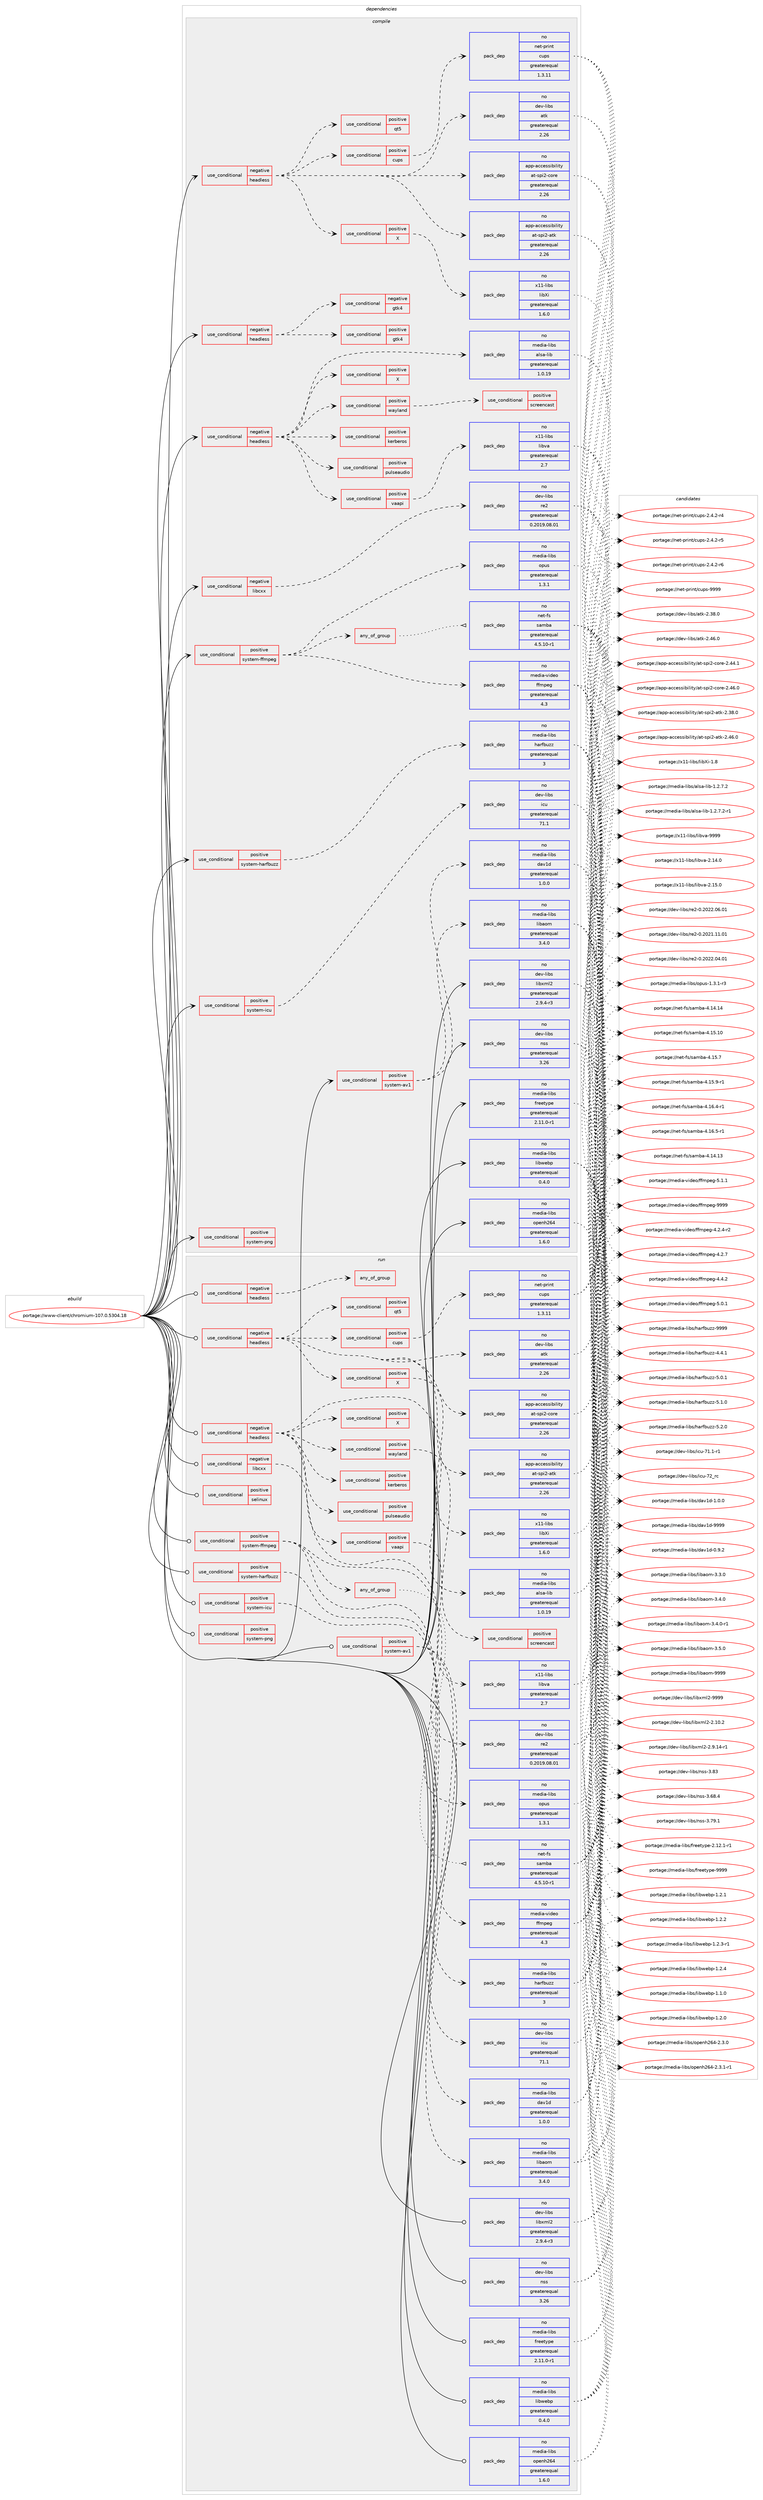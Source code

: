digraph prolog {

# *************
# Graph options
# *************

newrank=true;
concentrate=true;
compound=true;
graph [rankdir=LR,fontname=Helvetica,fontsize=10,ranksep=1.5];#, ranksep=2.5, nodesep=0.2];
edge  [arrowhead=vee];
node  [fontname=Helvetica,fontsize=10];

# **********
# The ebuild
# **********

subgraph cluster_leftcol {
color=gray;
rank=same;
label=<<i>ebuild</i>>;
id [label="portage://www-client/chromium-107.0.5304.18", color=red, width=4, href="../www-client/chromium-107.0.5304.18.svg"];
}

# ****************
# The dependencies
# ****************

subgraph cluster_midcol {
color=gray;
label=<<i>dependencies</i>>;
subgraph cluster_compile {
fillcolor="#eeeeee";
style=filled;
label=<<i>compile</i>>;
subgraph cond327 {
dependency824 [label=<<TABLE BORDER="0" CELLBORDER="1" CELLSPACING="0" CELLPADDING="4"><TR><TD ROWSPAN="3" CELLPADDING="10">use_conditional</TD></TR><TR><TD>negative</TD></TR><TR><TD>headless</TD></TR></TABLE>>, shape=none, color=red];
subgraph cond328 {
dependency825 [label=<<TABLE BORDER="0" CELLBORDER="1" CELLSPACING="0" CELLPADDING="4"><TR><TD ROWSPAN="3" CELLPADDING="10">use_conditional</TD></TR><TR><TD>positive</TD></TR><TR><TD>X</TD></TR></TABLE>>, shape=none, color=red];
# *** BEGIN UNKNOWN DEPENDENCY TYPE (TODO) ***
# dependency825 -> package_dependency(portage://www-client/chromium-107.0.5304.18,install,no,x11-libs,libXcomposite,none,[,,],any_same_slot,[])
# *** END UNKNOWN DEPENDENCY TYPE (TODO) ***

# *** BEGIN UNKNOWN DEPENDENCY TYPE (TODO) ***
# dependency825 -> package_dependency(portage://www-client/chromium-107.0.5304.18,install,no,x11-libs,libXcursor,none,[,,],any_same_slot,[])
# *** END UNKNOWN DEPENDENCY TYPE (TODO) ***

# *** BEGIN UNKNOWN DEPENDENCY TYPE (TODO) ***
# dependency825 -> package_dependency(portage://www-client/chromium-107.0.5304.18,install,no,x11-libs,libXdamage,none,[,,],any_same_slot,[])
# *** END UNKNOWN DEPENDENCY TYPE (TODO) ***

# *** BEGIN UNKNOWN DEPENDENCY TYPE (TODO) ***
# dependency825 -> package_dependency(portage://www-client/chromium-107.0.5304.18,install,no,x11-libs,libXfixes,none,[,,],any_same_slot,[])
# *** END UNKNOWN DEPENDENCY TYPE (TODO) ***

subgraph pack443 {
dependency826 [label=<<TABLE BORDER="0" CELLBORDER="1" CELLSPACING="0" CELLPADDING="4" WIDTH="220"><TR><TD ROWSPAN="6" CELLPADDING="30">pack_dep</TD></TR><TR><TD WIDTH="110">no</TD></TR><TR><TD>x11-libs</TD></TR><TR><TD>libXi</TD></TR><TR><TD>greaterequal</TD></TR><TR><TD>1.6.0</TD></TR></TABLE>>, shape=none, color=blue];
}
dependency825:e -> dependency826:w [weight=20,style="dashed",arrowhead="vee"];
# *** BEGIN UNKNOWN DEPENDENCY TYPE (TODO) ***
# dependency825 -> package_dependency(portage://www-client/chromium-107.0.5304.18,install,no,x11-libs,libXrandr,none,[,,],any_same_slot,[])
# *** END UNKNOWN DEPENDENCY TYPE (TODO) ***

# *** BEGIN UNKNOWN DEPENDENCY TYPE (TODO) ***
# dependency825 -> package_dependency(portage://www-client/chromium-107.0.5304.18,install,no,x11-libs,libXrender,none,[,,],any_same_slot,[])
# *** END UNKNOWN DEPENDENCY TYPE (TODO) ***

# *** BEGIN UNKNOWN DEPENDENCY TYPE (TODO) ***
# dependency825 -> package_dependency(portage://www-client/chromium-107.0.5304.18,install,no,x11-libs,libXtst,none,[,,],any_same_slot,[])
# *** END UNKNOWN DEPENDENCY TYPE (TODO) ***

# *** BEGIN UNKNOWN DEPENDENCY TYPE (TODO) ***
# dependency825 -> package_dependency(portage://www-client/chromium-107.0.5304.18,install,no,x11-libs,libxshmfence,none,[,,],any_same_slot,[])
# *** END UNKNOWN DEPENDENCY TYPE (TODO) ***

}
dependency824:e -> dependency825:w [weight=20,style="dashed",arrowhead="vee"];
subgraph pack444 {
dependency827 [label=<<TABLE BORDER="0" CELLBORDER="1" CELLSPACING="0" CELLPADDING="4" WIDTH="220"><TR><TD ROWSPAN="6" CELLPADDING="30">pack_dep</TD></TR><TR><TD WIDTH="110">no</TD></TR><TR><TD>app-accessibility</TD></TR><TR><TD>at-spi2-atk</TD></TR><TR><TD>greaterequal</TD></TR><TR><TD>2.26</TD></TR></TABLE>>, shape=none, color=blue];
}
dependency824:e -> dependency827:w [weight=20,style="dashed",arrowhead="vee"];
subgraph pack445 {
dependency828 [label=<<TABLE BORDER="0" CELLBORDER="1" CELLSPACING="0" CELLPADDING="4" WIDTH="220"><TR><TD ROWSPAN="6" CELLPADDING="30">pack_dep</TD></TR><TR><TD WIDTH="110">no</TD></TR><TR><TD>app-accessibility</TD></TR><TR><TD>at-spi2-core</TD></TR><TR><TD>greaterequal</TD></TR><TR><TD>2.26</TD></TR></TABLE>>, shape=none, color=blue];
}
dependency824:e -> dependency828:w [weight=20,style="dashed",arrowhead="vee"];
subgraph pack446 {
dependency829 [label=<<TABLE BORDER="0" CELLBORDER="1" CELLSPACING="0" CELLPADDING="4" WIDTH="220"><TR><TD ROWSPAN="6" CELLPADDING="30">pack_dep</TD></TR><TR><TD WIDTH="110">no</TD></TR><TR><TD>dev-libs</TD></TR><TR><TD>atk</TD></TR><TR><TD>greaterequal</TD></TR><TR><TD>2.26</TD></TR></TABLE>>, shape=none, color=blue];
}
dependency824:e -> dependency829:w [weight=20,style="dashed",arrowhead="vee"];
# *** BEGIN UNKNOWN DEPENDENCY TYPE (TODO) ***
# dependency824 -> package_dependency(portage://www-client/chromium-107.0.5304.18,install,no,media-libs,mesa,none,[,,],any_same_slot,[use(optenable(X),none),use(optenable(wayland),none)])
# *** END UNKNOWN DEPENDENCY TYPE (TODO) ***

subgraph cond329 {
dependency830 [label=<<TABLE BORDER="0" CELLBORDER="1" CELLSPACING="0" CELLPADDING="4"><TR><TD ROWSPAN="3" CELLPADDING="10">use_conditional</TD></TR><TR><TD>positive</TD></TR><TR><TD>cups</TD></TR></TABLE>>, shape=none, color=red];
subgraph pack447 {
dependency831 [label=<<TABLE BORDER="0" CELLBORDER="1" CELLSPACING="0" CELLPADDING="4" WIDTH="220"><TR><TD ROWSPAN="6" CELLPADDING="30">pack_dep</TD></TR><TR><TD WIDTH="110">no</TD></TR><TR><TD>net-print</TD></TR><TR><TD>cups</TD></TR><TR><TD>greaterequal</TD></TR><TR><TD>1.3.11</TD></TR></TABLE>>, shape=none, color=blue];
}
dependency830:e -> dependency831:w [weight=20,style="dashed",arrowhead="vee"];
}
dependency824:e -> dependency830:w [weight=20,style="dashed",arrowhead="vee"];
# *** BEGIN UNKNOWN DEPENDENCY TYPE (TODO) ***
# dependency824 -> package_dependency(portage://www-client/chromium-107.0.5304.18,install,no,virtual,udev,none,[,,],[],[])
# *** END UNKNOWN DEPENDENCY TYPE (TODO) ***

# *** BEGIN UNKNOWN DEPENDENCY TYPE (TODO) ***
# dependency824 -> package_dependency(portage://www-client/chromium-107.0.5304.18,install,no,x11-libs,cairo,none,[,,],any_same_slot,[])
# *** END UNKNOWN DEPENDENCY TYPE (TODO) ***

# *** BEGIN UNKNOWN DEPENDENCY TYPE (TODO) ***
# dependency824 -> package_dependency(portage://www-client/chromium-107.0.5304.18,install,no,x11-libs,gdk-pixbuf,none,[,,],[slot(2)],[])
# *** END UNKNOWN DEPENDENCY TYPE (TODO) ***

# *** BEGIN UNKNOWN DEPENDENCY TYPE (TODO) ***
# dependency824 -> package_dependency(portage://www-client/chromium-107.0.5304.18,install,no,x11-libs,pango,none,[,,],any_same_slot,[])
# *** END UNKNOWN DEPENDENCY TYPE (TODO) ***

subgraph cond330 {
dependency832 [label=<<TABLE BORDER="0" CELLBORDER="1" CELLSPACING="0" CELLPADDING="4"><TR><TD ROWSPAN="3" CELLPADDING="10">use_conditional</TD></TR><TR><TD>positive</TD></TR><TR><TD>qt5</TD></TR></TABLE>>, shape=none, color=red];
# *** BEGIN UNKNOWN DEPENDENCY TYPE (TODO) ***
# dependency832 -> package_dependency(portage://www-client/chromium-107.0.5304.18,install,no,dev-qt,qtcore,none,[,,],[slot(5)],[])
# *** END UNKNOWN DEPENDENCY TYPE (TODO) ***

# *** BEGIN UNKNOWN DEPENDENCY TYPE (TODO) ***
# dependency832 -> package_dependency(portage://www-client/chromium-107.0.5304.18,install,no,dev-qt,qtwidgets,none,[,,],[slot(5)],[])
# *** END UNKNOWN DEPENDENCY TYPE (TODO) ***

}
dependency824:e -> dependency832:w [weight=20,style="dashed",arrowhead="vee"];
}
id:e -> dependency824:w [weight=20,style="solid",arrowhead="vee"];
subgraph cond331 {
dependency833 [label=<<TABLE BORDER="0" CELLBORDER="1" CELLSPACING="0" CELLPADDING="4"><TR><TD ROWSPAN="3" CELLPADDING="10">use_conditional</TD></TR><TR><TD>negative</TD></TR><TR><TD>headless</TD></TR></TABLE>>, shape=none, color=red];
subgraph cond332 {
dependency834 [label=<<TABLE BORDER="0" CELLBORDER="1" CELLSPACING="0" CELLPADDING="4"><TR><TD ROWSPAN="3" CELLPADDING="10">use_conditional</TD></TR><TR><TD>positive</TD></TR><TR><TD>gtk4</TD></TR></TABLE>>, shape=none, color=red];
# *** BEGIN UNKNOWN DEPENDENCY TYPE (TODO) ***
# dependency834 -> package_dependency(portage://www-client/chromium-107.0.5304.18,install,no,gui-libs,gtk,none,[,,],[slot(4)],[use(optenable(X),none),use(optenable(wayland),none)])
# *** END UNKNOWN DEPENDENCY TYPE (TODO) ***

}
dependency833:e -> dependency834:w [weight=20,style="dashed",arrowhead="vee"];
subgraph cond333 {
dependency835 [label=<<TABLE BORDER="0" CELLBORDER="1" CELLSPACING="0" CELLPADDING="4"><TR><TD ROWSPAN="3" CELLPADDING="10">use_conditional</TD></TR><TR><TD>negative</TD></TR><TR><TD>gtk4</TD></TR></TABLE>>, shape=none, color=red];
# *** BEGIN UNKNOWN DEPENDENCY TYPE (TODO) ***
# dependency835 -> package_dependency(portage://www-client/chromium-107.0.5304.18,install,no,x11-libs,gtk+,none,[,,],[slot(3)],[use(optenable(X),none),use(optenable(wayland),none)])
# *** END UNKNOWN DEPENDENCY TYPE (TODO) ***

}
dependency833:e -> dependency835:w [weight=20,style="dashed",arrowhead="vee"];
}
id:e -> dependency833:w [weight=20,style="solid",arrowhead="vee"];
subgraph cond334 {
dependency836 [label=<<TABLE BORDER="0" CELLBORDER="1" CELLSPACING="0" CELLPADDING="4"><TR><TD ROWSPAN="3" CELLPADDING="10">use_conditional</TD></TR><TR><TD>negative</TD></TR><TR><TD>headless</TD></TR></TABLE>>, shape=none, color=red];
# *** BEGIN UNKNOWN DEPENDENCY TYPE (TODO) ***
# dependency836 -> package_dependency(portage://www-client/chromium-107.0.5304.18,install,no,dev-libs,glib,none,[,,],[slot(2)],[])
# *** END UNKNOWN DEPENDENCY TYPE (TODO) ***

subgraph pack448 {
dependency837 [label=<<TABLE BORDER="0" CELLBORDER="1" CELLSPACING="0" CELLPADDING="4" WIDTH="220"><TR><TD ROWSPAN="6" CELLPADDING="30">pack_dep</TD></TR><TR><TD WIDTH="110">no</TD></TR><TR><TD>media-libs</TD></TR><TR><TD>alsa-lib</TD></TR><TR><TD>greaterequal</TD></TR><TR><TD>1.0.19</TD></TR></TABLE>>, shape=none, color=blue];
}
dependency836:e -> dependency837:w [weight=20,style="dashed",arrowhead="vee"];
subgraph cond335 {
dependency838 [label=<<TABLE BORDER="0" CELLBORDER="1" CELLSPACING="0" CELLPADDING="4"><TR><TD ROWSPAN="3" CELLPADDING="10">use_conditional</TD></TR><TR><TD>positive</TD></TR><TR><TD>pulseaudio</TD></TR></TABLE>>, shape=none, color=red];
# *** BEGIN UNKNOWN DEPENDENCY TYPE (TODO) ***
# dependency838 -> package_dependency(portage://www-client/chromium-107.0.5304.18,install,no,media-sound,pulseaudio,none,[,,],any_same_slot,[])
# *** END UNKNOWN DEPENDENCY TYPE (TODO) ***

}
dependency836:e -> dependency838:w [weight=20,style="dashed",arrowhead="vee"];
# *** BEGIN UNKNOWN DEPENDENCY TYPE (TODO) ***
# dependency836 -> package_dependency(portage://www-client/chromium-107.0.5304.18,install,no,sys-apps,pciutils,none,[,,],any_same_slot,[])
# *** END UNKNOWN DEPENDENCY TYPE (TODO) ***

subgraph cond336 {
dependency839 [label=<<TABLE BORDER="0" CELLBORDER="1" CELLSPACING="0" CELLPADDING="4"><TR><TD ROWSPAN="3" CELLPADDING="10">use_conditional</TD></TR><TR><TD>positive</TD></TR><TR><TD>kerberos</TD></TR></TABLE>>, shape=none, color=red];
# *** BEGIN UNKNOWN DEPENDENCY TYPE (TODO) ***
# dependency839 -> package_dependency(portage://www-client/chromium-107.0.5304.18,install,no,virtual,krb5,none,[,,],[],[])
# *** END UNKNOWN DEPENDENCY TYPE (TODO) ***

}
dependency836:e -> dependency839:w [weight=20,style="dashed",arrowhead="vee"];
subgraph cond337 {
dependency840 [label=<<TABLE BORDER="0" CELLBORDER="1" CELLSPACING="0" CELLPADDING="4"><TR><TD ROWSPAN="3" CELLPADDING="10">use_conditional</TD></TR><TR><TD>positive</TD></TR><TR><TD>vaapi</TD></TR></TABLE>>, shape=none, color=red];
subgraph pack449 {
dependency841 [label=<<TABLE BORDER="0" CELLBORDER="1" CELLSPACING="0" CELLPADDING="4" WIDTH="220"><TR><TD ROWSPAN="6" CELLPADDING="30">pack_dep</TD></TR><TR><TD WIDTH="110">no</TD></TR><TR><TD>x11-libs</TD></TR><TR><TD>libva</TD></TR><TR><TD>greaterequal</TD></TR><TR><TD>2.7</TD></TR></TABLE>>, shape=none, color=blue];
}
dependency840:e -> dependency841:w [weight=20,style="dashed",arrowhead="vee"];
}
dependency836:e -> dependency840:w [weight=20,style="dashed",arrowhead="vee"];
subgraph cond338 {
dependency842 [label=<<TABLE BORDER="0" CELLBORDER="1" CELLSPACING="0" CELLPADDING="4"><TR><TD ROWSPAN="3" CELLPADDING="10">use_conditional</TD></TR><TR><TD>positive</TD></TR><TR><TD>X</TD></TR></TABLE>>, shape=none, color=red];
# *** BEGIN UNKNOWN DEPENDENCY TYPE (TODO) ***
# dependency842 -> package_dependency(portage://www-client/chromium-107.0.5304.18,install,no,x11-libs,libX11,none,[,,],any_same_slot,[])
# *** END UNKNOWN DEPENDENCY TYPE (TODO) ***

# *** BEGIN UNKNOWN DEPENDENCY TYPE (TODO) ***
# dependency842 -> package_dependency(portage://www-client/chromium-107.0.5304.18,install,no,x11-libs,libXext,none,[,,],any_same_slot,[])
# *** END UNKNOWN DEPENDENCY TYPE (TODO) ***

# *** BEGIN UNKNOWN DEPENDENCY TYPE (TODO) ***
# dependency842 -> package_dependency(portage://www-client/chromium-107.0.5304.18,install,no,x11-libs,libxcb,none,[,,],any_same_slot,[])
# *** END UNKNOWN DEPENDENCY TYPE (TODO) ***

}
dependency836:e -> dependency842:w [weight=20,style="dashed",arrowhead="vee"];
# *** BEGIN UNKNOWN DEPENDENCY TYPE (TODO) ***
# dependency836 -> package_dependency(portage://www-client/chromium-107.0.5304.18,install,no,x11-libs,libxkbcommon,none,[,,],any_same_slot,[])
# *** END UNKNOWN DEPENDENCY TYPE (TODO) ***

subgraph cond339 {
dependency843 [label=<<TABLE BORDER="0" CELLBORDER="1" CELLSPACING="0" CELLPADDING="4"><TR><TD ROWSPAN="3" CELLPADDING="10">use_conditional</TD></TR><TR><TD>positive</TD></TR><TR><TD>wayland</TD></TR></TABLE>>, shape=none, color=red];
# *** BEGIN UNKNOWN DEPENDENCY TYPE (TODO) ***
# dependency843 -> package_dependency(portage://www-client/chromium-107.0.5304.18,install,no,dev-libs,wayland,none,[,,],any_same_slot,[])
# *** END UNKNOWN DEPENDENCY TYPE (TODO) ***

subgraph cond340 {
dependency844 [label=<<TABLE BORDER="0" CELLBORDER="1" CELLSPACING="0" CELLPADDING="4"><TR><TD ROWSPAN="3" CELLPADDING="10">use_conditional</TD></TR><TR><TD>positive</TD></TR><TR><TD>screencast</TD></TR></TABLE>>, shape=none, color=red];
# *** BEGIN UNKNOWN DEPENDENCY TYPE (TODO) ***
# dependency844 -> package_dependency(portage://www-client/chromium-107.0.5304.18,install,no,media-video,pipewire,none,[,,],any_same_slot,[])
# *** END UNKNOWN DEPENDENCY TYPE (TODO) ***

}
dependency843:e -> dependency844:w [weight=20,style="dashed",arrowhead="vee"];
}
dependency836:e -> dependency843:w [weight=20,style="dashed",arrowhead="vee"];
}
id:e -> dependency836:w [weight=20,style="solid",arrowhead="vee"];
subgraph cond341 {
dependency845 [label=<<TABLE BORDER="0" CELLBORDER="1" CELLSPACING="0" CELLPADDING="4"><TR><TD ROWSPAN="3" CELLPADDING="10">use_conditional</TD></TR><TR><TD>negative</TD></TR><TR><TD>libcxx</TD></TR></TABLE>>, shape=none, color=red];
subgraph pack450 {
dependency846 [label=<<TABLE BORDER="0" CELLBORDER="1" CELLSPACING="0" CELLPADDING="4" WIDTH="220"><TR><TD ROWSPAN="6" CELLPADDING="30">pack_dep</TD></TR><TR><TD WIDTH="110">no</TD></TR><TR><TD>dev-libs</TD></TR><TR><TD>re2</TD></TR><TR><TD>greaterequal</TD></TR><TR><TD>0.2019.08.01</TD></TR></TABLE>>, shape=none, color=blue];
}
dependency845:e -> dependency846:w [weight=20,style="dashed",arrowhead="vee"];
}
id:e -> dependency845:w [weight=20,style="solid",arrowhead="vee"];
subgraph cond342 {
dependency847 [label=<<TABLE BORDER="0" CELLBORDER="1" CELLSPACING="0" CELLPADDING="4"><TR><TD ROWSPAN="3" CELLPADDING="10">use_conditional</TD></TR><TR><TD>positive</TD></TR><TR><TD>system-av1</TD></TR></TABLE>>, shape=none, color=red];
subgraph pack451 {
dependency848 [label=<<TABLE BORDER="0" CELLBORDER="1" CELLSPACING="0" CELLPADDING="4" WIDTH="220"><TR><TD ROWSPAN="6" CELLPADDING="30">pack_dep</TD></TR><TR><TD WIDTH="110">no</TD></TR><TR><TD>media-libs</TD></TR><TR><TD>dav1d</TD></TR><TR><TD>greaterequal</TD></TR><TR><TD>1.0.0</TD></TR></TABLE>>, shape=none, color=blue];
}
dependency847:e -> dependency848:w [weight=20,style="dashed",arrowhead="vee"];
subgraph pack452 {
dependency849 [label=<<TABLE BORDER="0" CELLBORDER="1" CELLSPACING="0" CELLPADDING="4" WIDTH="220"><TR><TD ROWSPAN="6" CELLPADDING="30">pack_dep</TD></TR><TR><TD WIDTH="110">no</TD></TR><TR><TD>media-libs</TD></TR><TR><TD>libaom</TD></TR><TR><TD>greaterequal</TD></TR><TR><TD>3.4.0</TD></TR></TABLE>>, shape=none, color=blue];
}
dependency847:e -> dependency849:w [weight=20,style="dashed",arrowhead="vee"];
}
id:e -> dependency847:w [weight=20,style="solid",arrowhead="vee"];
subgraph cond343 {
dependency850 [label=<<TABLE BORDER="0" CELLBORDER="1" CELLSPACING="0" CELLPADDING="4"><TR><TD ROWSPAN="3" CELLPADDING="10">use_conditional</TD></TR><TR><TD>positive</TD></TR><TR><TD>system-ffmpeg</TD></TR></TABLE>>, shape=none, color=red];
subgraph pack453 {
dependency851 [label=<<TABLE BORDER="0" CELLBORDER="1" CELLSPACING="0" CELLPADDING="4" WIDTH="220"><TR><TD ROWSPAN="6" CELLPADDING="30">pack_dep</TD></TR><TR><TD WIDTH="110">no</TD></TR><TR><TD>media-video</TD></TR><TR><TD>ffmpeg</TD></TR><TR><TD>greaterequal</TD></TR><TR><TD>4.3</TD></TR></TABLE>>, shape=none, color=blue];
}
dependency850:e -> dependency851:w [weight=20,style="dashed",arrowhead="vee"];
subgraph any56 {
dependency852 [label=<<TABLE BORDER="0" CELLBORDER="1" CELLSPACING="0" CELLPADDING="4"><TR><TD CELLPADDING="10">any_of_group</TD></TR></TABLE>>, shape=none, color=red];# *** BEGIN UNKNOWN DEPENDENCY TYPE (TODO) ***
# dependency852 -> package_dependency(portage://www-client/chromium-107.0.5304.18,install,no,media-video,ffmpeg,none,[,,],[],[use(disable(samba),none)])
# *** END UNKNOWN DEPENDENCY TYPE (TODO) ***

subgraph pack454 {
dependency853 [label=<<TABLE BORDER="0" CELLBORDER="1" CELLSPACING="0" CELLPADDING="4" WIDTH="220"><TR><TD ROWSPAN="6" CELLPADDING="30">pack_dep</TD></TR><TR><TD WIDTH="110">no</TD></TR><TR><TD>net-fs</TD></TR><TR><TD>samba</TD></TR><TR><TD>greaterequal</TD></TR><TR><TD>4.5.10-r1</TD></TR></TABLE>>, shape=none, color=blue];
}
dependency852:e -> dependency853:w [weight=20,style="dotted",arrowhead="oinv"];
}
dependency850:e -> dependency852:w [weight=20,style="dashed",arrowhead="vee"];
subgraph pack455 {
dependency854 [label=<<TABLE BORDER="0" CELLBORDER="1" CELLSPACING="0" CELLPADDING="4" WIDTH="220"><TR><TD ROWSPAN="6" CELLPADDING="30">pack_dep</TD></TR><TR><TD WIDTH="110">no</TD></TR><TR><TD>media-libs</TD></TR><TR><TD>opus</TD></TR><TR><TD>greaterequal</TD></TR><TR><TD>1.3.1</TD></TR></TABLE>>, shape=none, color=blue];
}
dependency850:e -> dependency854:w [weight=20,style="dashed",arrowhead="vee"];
}
id:e -> dependency850:w [weight=20,style="solid",arrowhead="vee"];
subgraph cond344 {
dependency855 [label=<<TABLE BORDER="0" CELLBORDER="1" CELLSPACING="0" CELLPADDING="4"><TR><TD ROWSPAN="3" CELLPADDING="10">use_conditional</TD></TR><TR><TD>positive</TD></TR><TR><TD>system-harfbuzz</TD></TR></TABLE>>, shape=none, color=red];
subgraph pack456 {
dependency856 [label=<<TABLE BORDER="0" CELLBORDER="1" CELLSPACING="0" CELLPADDING="4" WIDTH="220"><TR><TD ROWSPAN="6" CELLPADDING="30">pack_dep</TD></TR><TR><TD WIDTH="110">no</TD></TR><TR><TD>media-libs</TD></TR><TR><TD>harfbuzz</TD></TR><TR><TD>greaterequal</TD></TR><TR><TD>3</TD></TR></TABLE>>, shape=none, color=blue];
}
dependency855:e -> dependency856:w [weight=20,style="dashed",arrowhead="vee"];
}
id:e -> dependency855:w [weight=20,style="solid",arrowhead="vee"];
subgraph cond345 {
dependency857 [label=<<TABLE BORDER="0" CELLBORDER="1" CELLSPACING="0" CELLPADDING="4"><TR><TD ROWSPAN="3" CELLPADDING="10">use_conditional</TD></TR><TR><TD>positive</TD></TR><TR><TD>system-icu</TD></TR></TABLE>>, shape=none, color=red];
subgraph pack457 {
dependency858 [label=<<TABLE BORDER="0" CELLBORDER="1" CELLSPACING="0" CELLPADDING="4" WIDTH="220"><TR><TD ROWSPAN="6" CELLPADDING="30">pack_dep</TD></TR><TR><TD WIDTH="110">no</TD></TR><TR><TD>dev-libs</TD></TR><TR><TD>icu</TD></TR><TR><TD>greaterequal</TD></TR><TR><TD>71.1</TD></TR></TABLE>>, shape=none, color=blue];
}
dependency857:e -> dependency858:w [weight=20,style="dashed",arrowhead="vee"];
}
id:e -> dependency857:w [weight=20,style="solid",arrowhead="vee"];
subgraph cond346 {
dependency859 [label=<<TABLE BORDER="0" CELLBORDER="1" CELLSPACING="0" CELLPADDING="4"><TR><TD ROWSPAN="3" CELLPADDING="10">use_conditional</TD></TR><TR><TD>positive</TD></TR><TR><TD>system-png</TD></TR></TABLE>>, shape=none, color=red];
# *** BEGIN UNKNOWN DEPENDENCY TYPE (TODO) ***
# dependency859 -> package_dependency(portage://www-client/chromium-107.0.5304.18,install,no,media-libs,libpng,none,[,,],any_same_slot,[use(disable(apng),none)])
# *** END UNKNOWN DEPENDENCY TYPE (TODO) ***

}
id:e -> dependency859:w [weight=20,style="solid",arrowhead="vee"];
# *** BEGIN UNKNOWN DEPENDENCY TYPE (TODO) ***
# id -> package_dependency(portage://www-client/chromium-107.0.5304.18,install,no,app-arch,bzip2,none,[,,],any_same_slot,[])
# *** END UNKNOWN DEPENDENCY TYPE (TODO) ***

# *** BEGIN UNKNOWN DEPENDENCY TYPE (TODO) ***
# id -> package_dependency(portage://www-client/chromium-107.0.5304.18,install,no,dev-libs,expat,none,[,,],any_same_slot,[])
# *** END UNKNOWN DEPENDENCY TYPE (TODO) ***

subgraph pack458 {
dependency860 [label=<<TABLE BORDER="0" CELLBORDER="1" CELLSPACING="0" CELLPADDING="4" WIDTH="220"><TR><TD ROWSPAN="6" CELLPADDING="30">pack_dep</TD></TR><TR><TD WIDTH="110">no</TD></TR><TR><TD>dev-libs</TD></TR><TR><TD>libxml2</TD></TR><TR><TD>greaterequal</TD></TR><TR><TD>2.9.4-r3</TD></TR></TABLE>>, shape=none, color=blue];
}
id:e -> dependency860:w [weight=20,style="solid",arrowhead="vee"];
# *** BEGIN UNKNOWN DEPENDENCY TYPE (TODO) ***
# id -> package_dependency(portage://www-client/chromium-107.0.5304.18,install,no,dev-libs,libxslt,none,[,,],any_same_slot,[])
# *** END UNKNOWN DEPENDENCY TYPE (TODO) ***

# *** BEGIN UNKNOWN DEPENDENCY TYPE (TODO) ***
# id -> package_dependency(portage://www-client/chromium-107.0.5304.18,install,no,dev-libs,nspr,none,[,,],any_same_slot,[])
# *** END UNKNOWN DEPENDENCY TYPE (TODO) ***

subgraph pack459 {
dependency861 [label=<<TABLE BORDER="0" CELLBORDER="1" CELLSPACING="0" CELLPADDING="4" WIDTH="220"><TR><TD ROWSPAN="6" CELLPADDING="30">pack_dep</TD></TR><TR><TD WIDTH="110">no</TD></TR><TR><TD>dev-libs</TD></TR><TR><TD>nss</TD></TR><TR><TD>greaterequal</TD></TR><TR><TD>3.26</TD></TR></TABLE>>, shape=none, color=blue];
}
id:e -> dependency861:w [weight=20,style="solid",arrowhead="vee"];
# *** BEGIN UNKNOWN DEPENDENCY TYPE (TODO) ***
# id -> package_dependency(portage://www-client/chromium-107.0.5304.18,install,no,media-libs,flac,none,[,,],any_same_slot,[])
# *** END UNKNOWN DEPENDENCY TYPE (TODO) ***

# *** BEGIN UNKNOWN DEPENDENCY TYPE (TODO) ***
# id -> package_dependency(portage://www-client/chromium-107.0.5304.18,install,no,media-libs,fontconfig,none,[,,],any_same_slot,[])
# *** END UNKNOWN DEPENDENCY TYPE (TODO) ***

subgraph pack460 {
dependency862 [label=<<TABLE BORDER="0" CELLBORDER="1" CELLSPACING="0" CELLPADDING="4" WIDTH="220"><TR><TD ROWSPAN="6" CELLPADDING="30">pack_dep</TD></TR><TR><TD WIDTH="110">no</TD></TR><TR><TD>media-libs</TD></TR><TR><TD>freetype</TD></TR><TR><TD>greaterequal</TD></TR><TR><TD>2.11.0-r1</TD></TR></TABLE>>, shape=none, color=blue];
}
id:e -> dependency862:w [weight=20,style="solid",arrowhead="vee"];
# *** BEGIN UNKNOWN DEPENDENCY TYPE (TODO) ***
# id -> package_dependency(portage://www-client/chromium-107.0.5304.18,install,no,media-libs,libjpeg-turbo,none,[,,],any_same_slot,[])
# *** END UNKNOWN DEPENDENCY TYPE (TODO) ***

subgraph pack461 {
dependency863 [label=<<TABLE BORDER="0" CELLBORDER="1" CELLSPACING="0" CELLPADDING="4" WIDTH="220"><TR><TD ROWSPAN="6" CELLPADDING="30">pack_dep</TD></TR><TR><TD WIDTH="110">no</TD></TR><TR><TD>media-libs</TD></TR><TR><TD>libwebp</TD></TR><TR><TD>greaterequal</TD></TR><TR><TD>0.4.0</TD></TR></TABLE>>, shape=none, color=blue];
}
id:e -> dependency863:w [weight=20,style="solid",arrowhead="vee"];
# *** BEGIN UNKNOWN DEPENDENCY TYPE (TODO) ***
# id -> package_dependency(portage://www-client/chromium-107.0.5304.18,install,no,media-libs,mesa,none,[,,],any_same_slot,[use(enable(gbm),positive)])
# *** END UNKNOWN DEPENDENCY TYPE (TODO) ***

subgraph pack462 {
dependency864 [label=<<TABLE BORDER="0" CELLBORDER="1" CELLSPACING="0" CELLPADDING="4" WIDTH="220"><TR><TD ROWSPAN="6" CELLPADDING="30">pack_dep</TD></TR><TR><TD WIDTH="110">no</TD></TR><TR><TD>media-libs</TD></TR><TR><TD>openh264</TD></TR><TR><TD>greaterequal</TD></TR><TR><TD>1.6.0</TD></TR></TABLE>>, shape=none, color=blue];
}
id:e -> dependency864:w [weight=20,style="solid",arrowhead="vee"];
# *** BEGIN UNKNOWN DEPENDENCY TYPE (TODO) ***
# id -> package_dependency(portage://www-client/chromium-107.0.5304.18,install,no,net-misc,curl,none,[,,],[],[use(enable(ssl),none)])
# *** END UNKNOWN DEPENDENCY TYPE (TODO) ***

# *** BEGIN UNKNOWN DEPENDENCY TYPE (TODO) ***
# id -> package_dependency(portage://www-client/chromium-107.0.5304.18,install,no,sys-apps,dbus,none,[,,],any_same_slot,[])
# *** END UNKNOWN DEPENDENCY TYPE (TODO) ***

# *** BEGIN UNKNOWN DEPENDENCY TYPE (TODO) ***
# id -> package_dependency(portage://www-client/chromium-107.0.5304.18,install,no,sys-libs,zlib,none,[,,],any_same_slot,[])
# *** END UNKNOWN DEPENDENCY TYPE (TODO) ***

# *** BEGIN UNKNOWN DEPENDENCY TYPE (TODO) ***
# id -> package_dependency(portage://www-client/chromium-107.0.5304.18,install,no,sys-libs,zlib,none,[,,],any_same_slot,[use(enable(minizip),none)])
# *** END UNKNOWN DEPENDENCY TYPE (TODO) ***

# *** BEGIN UNKNOWN DEPENDENCY TYPE (TODO) ***
# id -> package_dependency(portage://www-client/chromium-107.0.5304.18,install,no,x11-libs,libdrm,none,[,,],any_same_slot,[])
# *** END UNKNOWN DEPENDENCY TYPE (TODO) ***

# *** BEGIN UNKNOWN DEPENDENCY TYPE (TODO) ***
# id -> package_dependency(portage://www-client/chromium-107.0.5304.18,install,strong,sys-devel,llvm,none,[,,],[slot(0)],[])
# *** END UNKNOWN DEPENDENCY TYPE (TODO) ***

}
subgraph cluster_compileandrun {
fillcolor="#eeeeee";
style=filled;
label=<<i>compile and run</i>>;
}
subgraph cluster_run {
fillcolor="#eeeeee";
style=filled;
label=<<i>run</i>>;
subgraph cond347 {
dependency865 [label=<<TABLE BORDER="0" CELLBORDER="1" CELLSPACING="0" CELLPADDING="4"><TR><TD ROWSPAN="3" CELLPADDING="10">use_conditional</TD></TR><TR><TD>negative</TD></TR><TR><TD>headless</TD></TR></TABLE>>, shape=none, color=red];
subgraph any57 {
dependency866 [label=<<TABLE BORDER="0" CELLBORDER="1" CELLSPACING="0" CELLPADDING="4"><TR><TD CELLPADDING="10">any_of_group</TD></TR></TABLE>>, shape=none, color=red];# *** BEGIN UNKNOWN DEPENDENCY TYPE (TODO) ***
# dependency866 -> package_dependency(portage://www-client/chromium-107.0.5304.18,run,no,x11-libs,gtk+,none,[,,],[slot(3)],[use(optenable(X),none),use(optenable(wayland),none)])
# *** END UNKNOWN DEPENDENCY TYPE (TODO) ***

# *** BEGIN UNKNOWN DEPENDENCY TYPE (TODO) ***
# dependency866 -> package_dependency(portage://www-client/chromium-107.0.5304.18,run,no,gui-libs,gtk,none,[,,],[slot(4)],[use(optenable(X),none),use(optenable(wayland),none)])
# *** END UNKNOWN DEPENDENCY TYPE (TODO) ***

}
dependency865:e -> dependency866:w [weight=20,style="dashed",arrowhead="vee"];
# *** BEGIN UNKNOWN DEPENDENCY TYPE (TODO) ***
# dependency865 -> package_dependency(portage://www-client/chromium-107.0.5304.18,run,no,x11-misc,xdg-utils,none,[,,],[],[])
# *** END UNKNOWN DEPENDENCY TYPE (TODO) ***

}
id:e -> dependency865:w [weight=20,style="solid",arrowhead="odot"];
subgraph cond348 {
dependency867 [label=<<TABLE BORDER="0" CELLBORDER="1" CELLSPACING="0" CELLPADDING="4"><TR><TD ROWSPAN="3" CELLPADDING="10">use_conditional</TD></TR><TR><TD>negative</TD></TR><TR><TD>headless</TD></TR></TABLE>>, shape=none, color=red];
subgraph cond349 {
dependency868 [label=<<TABLE BORDER="0" CELLBORDER="1" CELLSPACING="0" CELLPADDING="4"><TR><TD ROWSPAN="3" CELLPADDING="10">use_conditional</TD></TR><TR><TD>positive</TD></TR><TR><TD>X</TD></TR></TABLE>>, shape=none, color=red];
# *** BEGIN UNKNOWN DEPENDENCY TYPE (TODO) ***
# dependency868 -> package_dependency(portage://www-client/chromium-107.0.5304.18,run,no,x11-libs,libXcomposite,none,[,,],any_same_slot,[])
# *** END UNKNOWN DEPENDENCY TYPE (TODO) ***

# *** BEGIN UNKNOWN DEPENDENCY TYPE (TODO) ***
# dependency868 -> package_dependency(portage://www-client/chromium-107.0.5304.18,run,no,x11-libs,libXcursor,none,[,,],any_same_slot,[])
# *** END UNKNOWN DEPENDENCY TYPE (TODO) ***

# *** BEGIN UNKNOWN DEPENDENCY TYPE (TODO) ***
# dependency868 -> package_dependency(portage://www-client/chromium-107.0.5304.18,run,no,x11-libs,libXdamage,none,[,,],any_same_slot,[])
# *** END UNKNOWN DEPENDENCY TYPE (TODO) ***

# *** BEGIN UNKNOWN DEPENDENCY TYPE (TODO) ***
# dependency868 -> package_dependency(portage://www-client/chromium-107.0.5304.18,run,no,x11-libs,libXfixes,none,[,,],any_same_slot,[])
# *** END UNKNOWN DEPENDENCY TYPE (TODO) ***

subgraph pack463 {
dependency869 [label=<<TABLE BORDER="0" CELLBORDER="1" CELLSPACING="0" CELLPADDING="4" WIDTH="220"><TR><TD ROWSPAN="6" CELLPADDING="30">pack_dep</TD></TR><TR><TD WIDTH="110">no</TD></TR><TR><TD>x11-libs</TD></TR><TR><TD>libXi</TD></TR><TR><TD>greaterequal</TD></TR><TR><TD>1.6.0</TD></TR></TABLE>>, shape=none, color=blue];
}
dependency868:e -> dependency869:w [weight=20,style="dashed",arrowhead="vee"];
# *** BEGIN UNKNOWN DEPENDENCY TYPE (TODO) ***
# dependency868 -> package_dependency(portage://www-client/chromium-107.0.5304.18,run,no,x11-libs,libXrandr,none,[,,],any_same_slot,[])
# *** END UNKNOWN DEPENDENCY TYPE (TODO) ***

# *** BEGIN UNKNOWN DEPENDENCY TYPE (TODO) ***
# dependency868 -> package_dependency(portage://www-client/chromium-107.0.5304.18,run,no,x11-libs,libXrender,none,[,,],any_same_slot,[])
# *** END UNKNOWN DEPENDENCY TYPE (TODO) ***

# *** BEGIN UNKNOWN DEPENDENCY TYPE (TODO) ***
# dependency868 -> package_dependency(portage://www-client/chromium-107.0.5304.18,run,no,x11-libs,libXtst,none,[,,],any_same_slot,[])
# *** END UNKNOWN DEPENDENCY TYPE (TODO) ***

# *** BEGIN UNKNOWN DEPENDENCY TYPE (TODO) ***
# dependency868 -> package_dependency(portage://www-client/chromium-107.0.5304.18,run,no,x11-libs,libxshmfence,none,[,,],any_same_slot,[])
# *** END UNKNOWN DEPENDENCY TYPE (TODO) ***

}
dependency867:e -> dependency868:w [weight=20,style="dashed",arrowhead="vee"];
subgraph pack464 {
dependency870 [label=<<TABLE BORDER="0" CELLBORDER="1" CELLSPACING="0" CELLPADDING="4" WIDTH="220"><TR><TD ROWSPAN="6" CELLPADDING="30">pack_dep</TD></TR><TR><TD WIDTH="110">no</TD></TR><TR><TD>app-accessibility</TD></TR><TR><TD>at-spi2-atk</TD></TR><TR><TD>greaterequal</TD></TR><TR><TD>2.26</TD></TR></TABLE>>, shape=none, color=blue];
}
dependency867:e -> dependency870:w [weight=20,style="dashed",arrowhead="vee"];
subgraph pack465 {
dependency871 [label=<<TABLE BORDER="0" CELLBORDER="1" CELLSPACING="0" CELLPADDING="4" WIDTH="220"><TR><TD ROWSPAN="6" CELLPADDING="30">pack_dep</TD></TR><TR><TD WIDTH="110">no</TD></TR><TR><TD>app-accessibility</TD></TR><TR><TD>at-spi2-core</TD></TR><TR><TD>greaterequal</TD></TR><TR><TD>2.26</TD></TR></TABLE>>, shape=none, color=blue];
}
dependency867:e -> dependency871:w [weight=20,style="dashed",arrowhead="vee"];
subgraph pack466 {
dependency872 [label=<<TABLE BORDER="0" CELLBORDER="1" CELLSPACING="0" CELLPADDING="4" WIDTH="220"><TR><TD ROWSPAN="6" CELLPADDING="30">pack_dep</TD></TR><TR><TD WIDTH="110">no</TD></TR><TR><TD>dev-libs</TD></TR><TR><TD>atk</TD></TR><TR><TD>greaterequal</TD></TR><TR><TD>2.26</TD></TR></TABLE>>, shape=none, color=blue];
}
dependency867:e -> dependency872:w [weight=20,style="dashed",arrowhead="vee"];
# *** BEGIN UNKNOWN DEPENDENCY TYPE (TODO) ***
# dependency867 -> package_dependency(portage://www-client/chromium-107.0.5304.18,run,no,media-libs,mesa,none,[,,],any_same_slot,[use(optenable(X),none),use(optenable(wayland),none)])
# *** END UNKNOWN DEPENDENCY TYPE (TODO) ***

subgraph cond350 {
dependency873 [label=<<TABLE BORDER="0" CELLBORDER="1" CELLSPACING="0" CELLPADDING="4"><TR><TD ROWSPAN="3" CELLPADDING="10">use_conditional</TD></TR><TR><TD>positive</TD></TR><TR><TD>cups</TD></TR></TABLE>>, shape=none, color=red];
subgraph pack467 {
dependency874 [label=<<TABLE BORDER="0" CELLBORDER="1" CELLSPACING="0" CELLPADDING="4" WIDTH="220"><TR><TD ROWSPAN="6" CELLPADDING="30">pack_dep</TD></TR><TR><TD WIDTH="110">no</TD></TR><TR><TD>net-print</TD></TR><TR><TD>cups</TD></TR><TR><TD>greaterequal</TD></TR><TR><TD>1.3.11</TD></TR></TABLE>>, shape=none, color=blue];
}
dependency873:e -> dependency874:w [weight=20,style="dashed",arrowhead="vee"];
}
dependency867:e -> dependency873:w [weight=20,style="dashed",arrowhead="vee"];
# *** BEGIN UNKNOWN DEPENDENCY TYPE (TODO) ***
# dependency867 -> package_dependency(portage://www-client/chromium-107.0.5304.18,run,no,virtual,udev,none,[,,],[],[])
# *** END UNKNOWN DEPENDENCY TYPE (TODO) ***

# *** BEGIN UNKNOWN DEPENDENCY TYPE (TODO) ***
# dependency867 -> package_dependency(portage://www-client/chromium-107.0.5304.18,run,no,x11-libs,cairo,none,[,,],any_same_slot,[])
# *** END UNKNOWN DEPENDENCY TYPE (TODO) ***

# *** BEGIN UNKNOWN DEPENDENCY TYPE (TODO) ***
# dependency867 -> package_dependency(portage://www-client/chromium-107.0.5304.18,run,no,x11-libs,gdk-pixbuf,none,[,,],[slot(2)],[])
# *** END UNKNOWN DEPENDENCY TYPE (TODO) ***

# *** BEGIN UNKNOWN DEPENDENCY TYPE (TODO) ***
# dependency867 -> package_dependency(portage://www-client/chromium-107.0.5304.18,run,no,x11-libs,pango,none,[,,],any_same_slot,[])
# *** END UNKNOWN DEPENDENCY TYPE (TODO) ***

subgraph cond351 {
dependency875 [label=<<TABLE BORDER="0" CELLBORDER="1" CELLSPACING="0" CELLPADDING="4"><TR><TD ROWSPAN="3" CELLPADDING="10">use_conditional</TD></TR><TR><TD>positive</TD></TR><TR><TD>qt5</TD></TR></TABLE>>, shape=none, color=red];
# *** BEGIN UNKNOWN DEPENDENCY TYPE (TODO) ***
# dependency875 -> package_dependency(portage://www-client/chromium-107.0.5304.18,run,no,dev-qt,qtcore,none,[,,],[slot(5)],[])
# *** END UNKNOWN DEPENDENCY TYPE (TODO) ***

# *** BEGIN UNKNOWN DEPENDENCY TYPE (TODO) ***
# dependency875 -> package_dependency(portage://www-client/chromium-107.0.5304.18,run,no,dev-qt,qtwidgets,none,[,,],[slot(5)],[])
# *** END UNKNOWN DEPENDENCY TYPE (TODO) ***

}
dependency867:e -> dependency875:w [weight=20,style="dashed",arrowhead="vee"];
}
id:e -> dependency867:w [weight=20,style="solid",arrowhead="odot"];
subgraph cond352 {
dependency876 [label=<<TABLE BORDER="0" CELLBORDER="1" CELLSPACING="0" CELLPADDING="4"><TR><TD ROWSPAN="3" CELLPADDING="10">use_conditional</TD></TR><TR><TD>negative</TD></TR><TR><TD>headless</TD></TR></TABLE>>, shape=none, color=red];
# *** BEGIN UNKNOWN DEPENDENCY TYPE (TODO) ***
# dependency876 -> package_dependency(portage://www-client/chromium-107.0.5304.18,run,no,dev-libs,glib,none,[,,],[slot(2)],[])
# *** END UNKNOWN DEPENDENCY TYPE (TODO) ***

subgraph pack468 {
dependency877 [label=<<TABLE BORDER="0" CELLBORDER="1" CELLSPACING="0" CELLPADDING="4" WIDTH="220"><TR><TD ROWSPAN="6" CELLPADDING="30">pack_dep</TD></TR><TR><TD WIDTH="110">no</TD></TR><TR><TD>media-libs</TD></TR><TR><TD>alsa-lib</TD></TR><TR><TD>greaterequal</TD></TR><TR><TD>1.0.19</TD></TR></TABLE>>, shape=none, color=blue];
}
dependency876:e -> dependency877:w [weight=20,style="dashed",arrowhead="vee"];
subgraph cond353 {
dependency878 [label=<<TABLE BORDER="0" CELLBORDER="1" CELLSPACING="0" CELLPADDING="4"><TR><TD ROWSPAN="3" CELLPADDING="10">use_conditional</TD></TR><TR><TD>positive</TD></TR><TR><TD>pulseaudio</TD></TR></TABLE>>, shape=none, color=red];
# *** BEGIN UNKNOWN DEPENDENCY TYPE (TODO) ***
# dependency878 -> package_dependency(portage://www-client/chromium-107.0.5304.18,run,no,media-sound,pulseaudio,none,[,,],any_same_slot,[])
# *** END UNKNOWN DEPENDENCY TYPE (TODO) ***

}
dependency876:e -> dependency878:w [weight=20,style="dashed",arrowhead="vee"];
# *** BEGIN UNKNOWN DEPENDENCY TYPE (TODO) ***
# dependency876 -> package_dependency(portage://www-client/chromium-107.0.5304.18,run,no,sys-apps,pciutils,none,[,,],any_same_slot,[])
# *** END UNKNOWN DEPENDENCY TYPE (TODO) ***

subgraph cond354 {
dependency879 [label=<<TABLE BORDER="0" CELLBORDER="1" CELLSPACING="0" CELLPADDING="4"><TR><TD ROWSPAN="3" CELLPADDING="10">use_conditional</TD></TR><TR><TD>positive</TD></TR><TR><TD>kerberos</TD></TR></TABLE>>, shape=none, color=red];
# *** BEGIN UNKNOWN DEPENDENCY TYPE (TODO) ***
# dependency879 -> package_dependency(portage://www-client/chromium-107.0.5304.18,run,no,virtual,krb5,none,[,,],[],[])
# *** END UNKNOWN DEPENDENCY TYPE (TODO) ***

}
dependency876:e -> dependency879:w [weight=20,style="dashed",arrowhead="vee"];
subgraph cond355 {
dependency880 [label=<<TABLE BORDER="0" CELLBORDER="1" CELLSPACING="0" CELLPADDING="4"><TR><TD ROWSPAN="3" CELLPADDING="10">use_conditional</TD></TR><TR><TD>positive</TD></TR><TR><TD>vaapi</TD></TR></TABLE>>, shape=none, color=red];
subgraph pack469 {
dependency881 [label=<<TABLE BORDER="0" CELLBORDER="1" CELLSPACING="0" CELLPADDING="4" WIDTH="220"><TR><TD ROWSPAN="6" CELLPADDING="30">pack_dep</TD></TR><TR><TD WIDTH="110">no</TD></TR><TR><TD>x11-libs</TD></TR><TR><TD>libva</TD></TR><TR><TD>greaterequal</TD></TR><TR><TD>2.7</TD></TR></TABLE>>, shape=none, color=blue];
}
dependency880:e -> dependency881:w [weight=20,style="dashed",arrowhead="vee"];
}
dependency876:e -> dependency880:w [weight=20,style="dashed",arrowhead="vee"];
subgraph cond356 {
dependency882 [label=<<TABLE BORDER="0" CELLBORDER="1" CELLSPACING="0" CELLPADDING="4"><TR><TD ROWSPAN="3" CELLPADDING="10">use_conditional</TD></TR><TR><TD>positive</TD></TR><TR><TD>X</TD></TR></TABLE>>, shape=none, color=red];
# *** BEGIN UNKNOWN DEPENDENCY TYPE (TODO) ***
# dependency882 -> package_dependency(portage://www-client/chromium-107.0.5304.18,run,no,x11-libs,libX11,none,[,,],any_same_slot,[])
# *** END UNKNOWN DEPENDENCY TYPE (TODO) ***

# *** BEGIN UNKNOWN DEPENDENCY TYPE (TODO) ***
# dependency882 -> package_dependency(portage://www-client/chromium-107.0.5304.18,run,no,x11-libs,libXext,none,[,,],any_same_slot,[])
# *** END UNKNOWN DEPENDENCY TYPE (TODO) ***

# *** BEGIN UNKNOWN DEPENDENCY TYPE (TODO) ***
# dependency882 -> package_dependency(portage://www-client/chromium-107.0.5304.18,run,no,x11-libs,libxcb,none,[,,],any_same_slot,[])
# *** END UNKNOWN DEPENDENCY TYPE (TODO) ***

}
dependency876:e -> dependency882:w [weight=20,style="dashed",arrowhead="vee"];
# *** BEGIN UNKNOWN DEPENDENCY TYPE (TODO) ***
# dependency876 -> package_dependency(portage://www-client/chromium-107.0.5304.18,run,no,x11-libs,libxkbcommon,none,[,,],any_same_slot,[])
# *** END UNKNOWN DEPENDENCY TYPE (TODO) ***

subgraph cond357 {
dependency883 [label=<<TABLE BORDER="0" CELLBORDER="1" CELLSPACING="0" CELLPADDING="4"><TR><TD ROWSPAN="3" CELLPADDING="10">use_conditional</TD></TR><TR><TD>positive</TD></TR><TR><TD>wayland</TD></TR></TABLE>>, shape=none, color=red];
# *** BEGIN UNKNOWN DEPENDENCY TYPE (TODO) ***
# dependency883 -> package_dependency(portage://www-client/chromium-107.0.5304.18,run,no,dev-libs,wayland,none,[,,],any_same_slot,[])
# *** END UNKNOWN DEPENDENCY TYPE (TODO) ***

subgraph cond358 {
dependency884 [label=<<TABLE BORDER="0" CELLBORDER="1" CELLSPACING="0" CELLPADDING="4"><TR><TD ROWSPAN="3" CELLPADDING="10">use_conditional</TD></TR><TR><TD>positive</TD></TR><TR><TD>screencast</TD></TR></TABLE>>, shape=none, color=red];
# *** BEGIN UNKNOWN DEPENDENCY TYPE (TODO) ***
# dependency884 -> package_dependency(portage://www-client/chromium-107.0.5304.18,run,no,media-video,pipewire,none,[,,],any_same_slot,[])
# *** END UNKNOWN DEPENDENCY TYPE (TODO) ***

}
dependency883:e -> dependency884:w [weight=20,style="dashed",arrowhead="vee"];
}
dependency876:e -> dependency883:w [weight=20,style="dashed",arrowhead="vee"];
}
id:e -> dependency876:w [weight=20,style="solid",arrowhead="odot"];
subgraph cond359 {
dependency885 [label=<<TABLE BORDER="0" CELLBORDER="1" CELLSPACING="0" CELLPADDING="4"><TR><TD ROWSPAN="3" CELLPADDING="10">use_conditional</TD></TR><TR><TD>negative</TD></TR><TR><TD>libcxx</TD></TR></TABLE>>, shape=none, color=red];
subgraph pack470 {
dependency886 [label=<<TABLE BORDER="0" CELLBORDER="1" CELLSPACING="0" CELLPADDING="4" WIDTH="220"><TR><TD ROWSPAN="6" CELLPADDING="30">pack_dep</TD></TR><TR><TD WIDTH="110">no</TD></TR><TR><TD>dev-libs</TD></TR><TR><TD>re2</TD></TR><TR><TD>greaterequal</TD></TR><TR><TD>0.2019.08.01</TD></TR></TABLE>>, shape=none, color=blue];
}
dependency885:e -> dependency886:w [weight=20,style="dashed",arrowhead="vee"];
}
id:e -> dependency885:w [weight=20,style="solid",arrowhead="odot"];
subgraph cond360 {
dependency887 [label=<<TABLE BORDER="0" CELLBORDER="1" CELLSPACING="0" CELLPADDING="4"><TR><TD ROWSPAN="3" CELLPADDING="10">use_conditional</TD></TR><TR><TD>positive</TD></TR><TR><TD>selinux</TD></TR></TABLE>>, shape=none, color=red];
# *** BEGIN UNKNOWN DEPENDENCY TYPE (TODO) ***
# dependency887 -> package_dependency(portage://www-client/chromium-107.0.5304.18,run,no,sec-policy,selinux-chromium,none,[,,],[],[])
# *** END UNKNOWN DEPENDENCY TYPE (TODO) ***

}
id:e -> dependency887:w [weight=20,style="solid",arrowhead="odot"];
subgraph cond361 {
dependency888 [label=<<TABLE BORDER="0" CELLBORDER="1" CELLSPACING="0" CELLPADDING="4"><TR><TD ROWSPAN="3" CELLPADDING="10">use_conditional</TD></TR><TR><TD>positive</TD></TR><TR><TD>system-av1</TD></TR></TABLE>>, shape=none, color=red];
subgraph pack471 {
dependency889 [label=<<TABLE BORDER="0" CELLBORDER="1" CELLSPACING="0" CELLPADDING="4" WIDTH="220"><TR><TD ROWSPAN="6" CELLPADDING="30">pack_dep</TD></TR><TR><TD WIDTH="110">no</TD></TR><TR><TD>media-libs</TD></TR><TR><TD>dav1d</TD></TR><TR><TD>greaterequal</TD></TR><TR><TD>1.0.0</TD></TR></TABLE>>, shape=none, color=blue];
}
dependency888:e -> dependency889:w [weight=20,style="dashed",arrowhead="vee"];
subgraph pack472 {
dependency890 [label=<<TABLE BORDER="0" CELLBORDER="1" CELLSPACING="0" CELLPADDING="4" WIDTH="220"><TR><TD ROWSPAN="6" CELLPADDING="30">pack_dep</TD></TR><TR><TD WIDTH="110">no</TD></TR><TR><TD>media-libs</TD></TR><TR><TD>libaom</TD></TR><TR><TD>greaterequal</TD></TR><TR><TD>3.4.0</TD></TR></TABLE>>, shape=none, color=blue];
}
dependency888:e -> dependency890:w [weight=20,style="dashed",arrowhead="vee"];
}
id:e -> dependency888:w [weight=20,style="solid",arrowhead="odot"];
subgraph cond362 {
dependency891 [label=<<TABLE BORDER="0" CELLBORDER="1" CELLSPACING="0" CELLPADDING="4"><TR><TD ROWSPAN="3" CELLPADDING="10">use_conditional</TD></TR><TR><TD>positive</TD></TR><TR><TD>system-ffmpeg</TD></TR></TABLE>>, shape=none, color=red];
subgraph pack473 {
dependency892 [label=<<TABLE BORDER="0" CELLBORDER="1" CELLSPACING="0" CELLPADDING="4" WIDTH="220"><TR><TD ROWSPAN="6" CELLPADDING="30">pack_dep</TD></TR><TR><TD WIDTH="110">no</TD></TR><TR><TD>media-video</TD></TR><TR><TD>ffmpeg</TD></TR><TR><TD>greaterequal</TD></TR><TR><TD>4.3</TD></TR></TABLE>>, shape=none, color=blue];
}
dependency891:e -> dependency892:w [weight=20,style="dashed",arrowhead="vee"];
subgraph any58 {
dependency893 [label=<<TABLE BORDER="0" CELLBORDER="1" CELLSPACING="0" CELLPADDING="4"><TR><TD CELLPADDING="10">any_of_group</TD></TR></TABLE>>, shape=none, color=red];# *** BEGIN UNKNOWN DEPENDENCY TYPE (TODO) ***
# dependency893 -> package_dependency(portage://www-client/chromium-107.0.5304.18,run,no,media-video,ffmpeg,none,[,,],[],[use(disable(samba),none)])
# *** END UNKNOWN DEPENDENCY TYPE (TODO) ***

subgraph pack474 {
dependency894 [label=<<TABLE BORDER="0" CELLBORDER="1" CELLSPACING="0" CELLPADDING="4" WIDTH="220"><TR><TD ROWSPAN="6" CELLPADDING="30">pack_dep</TD></TR><TR><TD WIDTH="110">no</TD></TR><TR><TD>net-fs</TD></TR><TR><TD>samba</TD></TR><TR><TD>greaterequal</TD></TR><TR><TD>4.5.10-r1</TD></TR></TABLE>>, shape=none, color=blue];
}
dependency893:e -> dependency894:w [weight=20,style="dotted",arrowhead="oinv"];
}
dependency891:e -> dependency893:w [weight=20,style="dashed",arrowhead="vee"];
subgraph pack475 {
dependency895 [label=<<TABLE BORDER="0" CELLBORDER="1" CELLSPACING="0" CELLPADDING="4" WIDTH="220"><TR><TD ROWSPAN="6" CELLPADDING="30">pack_dep</TD></TR><TR><TD WIDTH="110">no</TD></TR><TR><TD>media-libs</TD></TR><TR><TD>opus</TD></TR><TR><TD>greaterequal</TD></TR><TR><TD>1.3.1</TD></TR></TABLE>>, shape=none, color=blue];
}
dependency891:e -> dependency895:w [weight=20,style="dashed",arrowhead="vee"];
}
id:e -> dependency891:w [weight=20,style="solid",arrowhead="odot"];
subgraph cond363 {
dependency896 [label=<<TABLE BORDER="0" CELLBORDER="1" CELLSPACING="0" CELLPADDING="4"><TR><TD ROWSPAN="3" CELLPADDING="10">use_conditional</TD></TR><TR><TD>positive</TD></TR><TR><TD>system-harfbuzz</TD></TR></TABLE>>, shape=none, color=red];
subgraph pack476 {
dependency897 [label=<<TABLE BORDER="0" CELLBORDER="1" CELLSPACING="0" CELLPADDING="4" WIDTH="220"><TR><TD ROWSPAN="6" CELLPADDING="30">pack_dep</TD></TR><TR><TD WIDTH="110">no</TD></TR><TR><TD>media-libs</TD></TR><TR><TD>harfbuzz</TD></TR><TR><TD>greaterequal</TD></TR><TR><TD>3</TD></TR></TABLE>>, shape=none, color=blue];
}
dependency896:e -> dependency897:w [weight=20,style="dashed",arrowhead="vee"];
}
id:e -> dependency896:w [weight=20,style="solid",arrowhead="odot"];
subgraph cond364 {
dependency898 [label=<<TABLE BORDER="0" CELLBORDER="1" CELLSPACING="0" CELLPADDING="4"><TR><TD ROWSPAN="3" CELLPADDING="10">use_conditional</TD></TR><TR><TD>positive</TD></TR><TR><TD>system-icu</TD></TR></TABLE>>, shape=none, color=red];
subgraph pack477 {
dependency899 [label=<<TABLE BORDER="0" CELLBORDER="1" CELLSPACING="0" CELLPADDING="4" WIDTH="220"><TR><TD ROWSPAN="6" CELLPADDING="30">pack_dep</TD></TR><TR><TD WIDTH="110">no</TD></TR><TR><TD>dev-libs</TD></TR><TR><TD>icu</TD></TR><TR><TD>greaterequal</TD></TR><TR><TD>71.1</TD></TR></TABLE>>, shape=none, color=blue];
}
dependency898:e -> dependency899:w [weight=20,style="dashed",arrowhead="vee"];
}
id:e -> dependency898:w [weight=20,style="solid",arrowhead="odot"];
subgraph cond365 {
dependency900 [label=<<TABLE BORDER="0" CELLBORDER="1" CELLSPACING="0" CELLPADDING="4"><TR><TD ROWSPAN="3" CELLPADDING="10">use_conditional</TD></TR><TR><TD>positive</TD></TR><TR><TD>system-png</TD></TR></TABLE>>, shape=none, color=red];
# *** BEGIN UNKNOWN DEPENDENCY TYPE (TODO) ***
# dependency900 -> package_dependency(portage://www-client/chromium-107.0.5304.18,run,no,media-libs,libpng,none,[,,],any_same_slot,[use(disable(apng),none)])
# *** END UNKNOWN DEPENDENCY TYPE (TODO) ***

}
id:e -> dependency900:w [weight=20,style="solid",arrowhead="odot"];
# *** BEGIN UNKNOWN DEPENDENCY TYPE (TODO) ***
# id -> package_dependency(portage://www-client/chromium-107.0.5304.18,run,no,app-arch,bzip2,none,[,,],any_same_slot,[])
# *** END UNKNOWN DEPENDENCY TYPE (TODO) ***

# *** BEGIN UNKNOWN DEPENDENCY TYPE (TODO) ***
# id -> package_dependency(portage://www-client/chromium-107.0.5304.18,run,no,dev-libs,expat,none,[,,],any_same_slot,[])
# *** END UNKNOWN DEPENDENCY TYPE (TODO) ***

subgraph pack478 {
dependency901 [label=<<TABLE BORDER="0" CELLBORDER="1" CELLSPACING="0" CELLPADDING="4" WIDTH="220"><TR><TD ROWSPAN="6" CELLPADDING="30">pack_dep</TD></TR><TR><TD WIDTH="110">no</TD></TR><TR><TD>dev-libs</TD></TR><TR><TD>libxml2</TD></TR><TR><TD>greaterequal</TD></TR><TR><TD>2.9.4-r3</TD></TR></TABLE>>, shape=none, color=blue];
}
id:e -> dependency901:w [weight=20,style="solid",arrowhead="odot"];
# *** BEGIN UNKNOWN DEPENDENCY TYPE (TODO) ***
# id -> package_dependency(portage://www-client/chromium-107.0.5304.18,run,no,dev-libs,libxslt,none,[,,],any_same_slot,[])
# *** END UNKNOWN DEPENDENCY TYPE (TODO) ***

# *** BEGIN UNKNOWN DEPENDENCY TYPE (TODO) ***
# id -> package_dependency(portage://www-client/chromium-107.0.5304.18,run,no,dev-libs,nspr,none,[,,],any_same_slot,[])
# *** END UNKNOWN DEPENDENCY TYPE (TODO) ***

subgraph pack479 {
dependency902 [label=<<TABLE BORDER="0" CELLBORDER="1" CELLSPACING="0" CELLPADDING="4" WIDTH="220"><TR><TD ROWSPAN="6" CELLPADDING="30">pack_dep</TD></TR><TR><TD WIDTH="110">no</TD></TR><TR><TD>dev-libs</TD></TR><TR><TD>nss</TD></TR><TR><TD>greaterequal</TD></TR><TR><TD>3.26</TD></TR></TABLE>>, shape=none, color=blue];
}
id:e -> dependency902:w [weight=20,style="solid",arrowhead="odot"];
# *** BEGIN UNKNOWN DEPENDENCY TYPE (TODO) ***
# id -> package_dependency(portage://www-client/chromium-107.0.5304.18,run,no,media-libs,flac,none,[,,],any_same_slot,[])
# *** END UNKNOWN DEPENDENCY TYPE (TODO) ***

# *** BEGIN UNKNOWN DEPENDENCY TYPE (TODO) ***
# id -> package_dependency(portage://www-client/chromium-107.0.5304.18,run,no,media-libs,fontconfig,none,[,,],any_same_slot,[])
# *** END UNKNOWN DEPENDENCY TYPE (TODO) ***

subgraph pack480 {
dependency903 [label=<<TABLE BORDER="0" CELLBORDER="1" CELLSPACING="0" CELLPADDING="4" WIDTH="220"><TR><TD ROWSPAN="6" CELLPADDING="30">pack_dep</TD></TR><TR><TD WIDTH="110">no</TD></TR><TR><TD>media-libs</TD></TR><TR><TD>freetype</TD></TR><TR><TD>greaterequal</TD></TR><TR><TD>2.11.0-r1</TD></TR></TABLE>>, shape=none, color=blue];
}
id:e -> dependency903:w [weight=20,style="solid",arrowhead="odot"];
# *** BEGIN UNKNOWN DEPENDENCY TYPE (TODO) ***
# id -> package_dependency(portage://www-client/chromium-107.0.5304.18,run,no,media-libs,libjpeg-turbo,none,[,,],any_same_slot,[])
# *** END UNKNOWN DEPENDENCY TYPE (TODO) ***

subgraph pack481 {
dependency904 [label=<<TABLE BORDER="0" CELLBORDER="1" CELLSPACING="0" CELLPADDING="4" WIDTH="220"><TR><TD ROWSPAN="6" CELLPADDING="30">pack_dep</TD></TR><TR><TD WIDTH="110">no</TD></TR><TR><TD>media-libs</TD></TR><TR><TD>libwebp</TD></TR><TR><TD>greaterequal</TD></TR><TR><TD>0.4.0</TD></TR></TABLE>>, shape=none, color=blue];
}
id:e -> dependency904:w [weight=20,style="solid",arrowhead="odot"];
# *** BEGIN UNKNOWN DEPENDENCY TYPE (TODO) ***
# id -> package_dependency(portage://www-client/chromium-107.0.5304.18,run,no,media-libs,mesa,none,[,,],any_same_slot,[use(enable(gbm),positive)])
# *** END UNKNOWN DEPENDENCY TYPE (TODO) ***

subgraph pack482 {
dependency905 [label=<<TABLE BORDER="0" CELLBORDER="1" CELLSPACING="0" CELLPADDING="4" WIDTH="220"><TR><TD ROWSPAN="6" CELLPADDING="30">pack_dep</TD></TR><TR><TD WIDTH="110">no</TD></TR><TR><TD>media-libs</TD></TR><TR><TD>openh264</TD></TR><TR><TD>greaterequal</TD></TR><TR><TD>1.6.0</TD></TR></TABLE>>, shape=none, color=blue];
}
id:e -> dependency905:w [weight=20,style="solid",arrowhead="odot"];
# *** BEGIN UNKNOWN DEPENDENCY TYPE (TODO) ***
# id -> package_dependency(portage://www-client/chromium-107.0.5304.18,run,no,net-misc,curl,none,[,,],[],[use(enable(ssl),none)])
# *** END UNKNOWN DEPENDENCY TYPE (TODO) ***

# *** BEGIN UNKNOWN DEPENDENCY TYPE (TODO) ***
# id -> package_dependency(portage://www-client/chromium-107.0.5304.18,run,no,sys-apps,dbus,none,[,,],any_same_slot,[])
# *** END UNKNOWN DEPENDENCY TYPE (TODO) ***

# *** BEGIN UNKNOWN DEPENDENCY TYPE (TODO) ***
# id -> package_dependency(portage://www-client/chromium-107.0.5304.18,run,no,sys-libs,zlib,none,[,,],any_same_slot,[])
# *** END UNKNOWN DEPENDENCY TYPE (TODO) ***

# *** BEGIN UNKNOWN DEPENDENCY TYPE (TODO) ***
# id -> package_dependency(portage://www-client/chromium-107.0.5304.18,run,no,sys-libs,zlib,none,[,,],any_same_slot,[use(enable(minizip),none)])
# *** END UNKNOWN DEPENDENCY TYPE (TODO) ***

# *** BEGIN UNKNOWN DEPENDENCY TYPE (TODO) ***
# id -> package_dependency(portage://www-client/chromium-107.0.5304.18,run,no,virtual,ttf-fonts,none,[,,],[],[])
# *** END UNKNOWN DEPENDENCY TYPE (TODO) ***

# *** BEGIN UNKNOWN DEPENDENCY TYPE (TODO) ***
# id -> package_dependency(portage://www-client/chromium-107.0.5304.18,run,no,x11-libs,libdrm,none,[,,],any_same_slot,[])
# *** END UNKNOWN DEPENDENCY TYPE (TODO) ***

}
}

# **************
# The candidates
# **************

subgraph cluster_choices {
rank=same;
color=gray;
label=<<i>candidates</i>>;

subgraph choice443 {
color=black;
nodesep=1;
choice1204949451081059811547108105988810545494656 [label="portage://x11-libs/libXi-1.8", color=red, width=4,href="../x11-libs/libXi-1.8.svg"];
dependency826:e -> choice1204949451081059811547108105988810545494656:w [style=dotted,weight="100"];
}
subgraph choice444 {
color=black;
nodesep=1;
choice97112112459799991011151151059810510810511612147971164511511210550459711610745504651564648 [label="portage://app-accessibility/at-spi2-atk-2.38.0", color=red, width=4,href="../app-accessibility/at-spi2-atk-2.38.0.svg"];
choice97112112459799991011151151059810510810511612147971164511511210550459711610745504652544648 [label="portage://app-accessibility/at-spi2-atk-2.46.0", color=red, width=4,href="../app-accessibility/at-spi2-atk-2.46.0.svg"];
dependency827:e -> choice97112112459799991011151151059810510810511612147971164511511210550459711610745504651564648:w [style=dotted,weight="100"];
dependency827:e -> choice97112112459799991011151151059810510810511612147971164511511210550459711610745504652544648:w [style=dotted,weight="100"];
}
subgraph choice445 {
color=black;
nodesep=1;
choice97112112459799991011151151059810510810511612147971164511511210550459911111410145504652524649 [label="portage://app-accessibility/at-spi2-core-2.44.1", color=red, width=4,href="../app-accessibility/at-spi2-core-2.44.1.svg"];
choice97112112459799991011151151059810510810511612147971164511511210550459911111410145504652544648 [label="portage://app-accessibility/at-spi2-core-2.46.0", color=red, width=4,href="../app-accessibility/at-spi2-core-2.46.0.svg"];
dependency828:e -> choice97112112459799991011151151059810510810511612147971164511511210550459911111410145504652524649:w [style=dotted,weight="100"];
dependency828:e -> choice97112112459799991011151151059810510810511612147971164511511210550459911111410145504652544648:w [style=dotted,weight="100"];
}
subgraph choice446 {
color=black;
nodesep=1;
choice1001011184510810598115479711610745504651564648 [label="portage://dev-libs/atk-2.38.0", color=red, width=4,href="../dev-libs/atk-2.38.0.svg"];
choice1001011184510810598115479711610745504652544648 [label="portage://dev-libs/atk-2.46.0", color=red, width=4,href="../dev-libs/atk-2.46.0.svg"];
dependency829:e -> choice1001011184510810598115479711610745504651564648:w [style=dotted,weight="100"];
dependency829:e -> choice1001011184510810598115479711610745504652544648:w [style=dotted,weight="100"];
}
subgraph choice447 {
color=black;
nodesep=1;
choice1101011164511211410511011647991171121154550465246504511452 [label="portage://net-print/cups-2.4.2-r4", color=red, width=4,href="../net-print/cups-2.4.2-r4.svg"];
choice1101011164511211410511011647991171121154550465246504511453 [label="portage://net-print/cups-2.4.2-r5", color=red, width=4,href="../net-print/cups-2.4.2-r5.svg"];
choice1101011164511211410511011647991171121154550465246504511454 [label="portage://net-print/cups-2.4.2-r6", color=red, width=4,href="../net-print/cups-2.4.2-r6.svg"];
choice1101011164511211410511011647991171121154557575757 [label="portage://net-print/cups-9999", color=red, width=4,href="../net-print/cups-9999.svg"];
dependency831:e -> choice1101011164511211410511011647991171121154550465246504511452:w [style=dotted,weight="100"];
dependency831:e -> choice1101011164511211410511011647991171121154550465246504511453:w [style=dotted,weight="100"];
dependency831:e -> choice1101011164511211410511011647991171121154550465246504511454:w [style=dotted,weight="100"];
dependency831:e -> choice1101011164511211410511011647991171121154557575757:w [style=dotted,weight="100"];
}
subgraph choice448 {
color=black;
nodesep=1;
choice10910110010597451081059811547971081159745108105984549465046554650 [label="portage://media-libs/alsa-lib-1.2.7.2", color=red, width=4,href="../media-libs/alsa-lib-1.2.7.2.svg"];
choice109101100105974510810598115479710811597451081059845494650465546504511449 [label="portage://media-libs/alsa-lib-1.2.7.2-r1", color=red, width=4,href="../media-libs/alsa-lib-1.2.7.2-r1.svg"];
dependency837:e -> choice10910110010597451081059811547971081159745108105984549465046554650:w [style=dotted,weight="100"];
dependency837:e -> choice109101100105974510810598115479710811597451081059845494650465546504511449:w [style=dotted,weight="100"];
}
subgraph choice449 {
color=black;
nodesep=1;
choice1204949451081059811547108105981189745504649524648 [label="portage://x11-libs/libva-2.14.0", color=red, width=4,href="../x11-libs/libva-2.14.0.svg"];
choice1204949451081059811547108105981189745504649534648 [label="portage://x11-libs/libva-2.15.0", color=red, width=4,href="../x11-libs/libva-2.15.0.svg"];
choice120494945108105981154710810598118974557575757 [label="portage://x11-libs/libva-9999", color=red, width=4,href="../x11-libs/libva-9999.svg"];
dependency841:e -> choice1204949451081059811547108105981189745504649524648:w [style=dotted,weight="100"];
dependency841:e -> choice1204949451081059811547108105981189745504649534648:w [style=dotted,weight="100"];
dependency841:e -> choice120494945108105981154710810598118974557575757:w [style=dotted,weight="100"];
}
subgraph choice450 {
color=black;
nodesep=1;
choice1001011184510810598115471141015045484650485049464949464849 [label="portage://dev-libs/re2-0.2021.11.01", color=red, width=4,href="../dev-libs/re2-0.2021.11.01.svg"];
choice1001011184510810598115471141015045484650485050464852464849 [label="portage://dev-libs/re2-0.2022.04.01", color=red, width=4,href="../dev-libs/re2-0.2022.04.01.svg"];
choice1001011184510810598115471141015045484650485050464854464849 [label="portage://dev-libs/re2-0.2022.06.01", color=red, width=4,href="../dev-libs/re2-0.2022.06.01.svg"];
dependency846:e -> choice1001011184510810598115471141015045484650485049464949464849:w [style=dotted,weight="100"];
dependency846:e -> choice1001011184510810598115471141015045484650485050464852464849:w [style=dotted,weight="100"];
dependency846:e -> choice1001011184510810598115471141015045484650485050464854464849:w [style=dotted,weight="100"];
}
subgraph choice451 {
color=black;
nodesep=1;
choice109101100105974510810598115471009711849100454846574650 [label="portage://media-libs/dav1d-0.9.2", color=red, width=4,href="../media-libs/dav1d-0.9.2.svg"];
choice109101100105974510810598115471009711849100454946484648 [label="portage://media-libs/dav1d-1.0.0", color=red, width=4,href="../media-libs/dav1d-1.0.0.svg"];
choice1091011001059745108105981154710097118491004557575757 [label="portage://media-libs/dav1d-9999", color=red, width=4,href="../media-libs/dav1d-9999.svg"];
dependency848:e -> choice109101100105974510810598115471009711849100454846574650:w [style=dotted,weight="100"];
dependency848:e -> choice109101100105974510810598115471009711849100454946484648:w [style=dotted,weight="100"];
dependency848:e -> choice1091011001059745108105981154710097118491004557575757:w [style=dotted,weight="100"];
}
subgraph choice452 {
color=black;
nodesep=1;
choice109101100105974510810598115471081059897111109455146514648 [label="portage://media-libs/libaom-3.3.0", color=red, width=4,href="../media-libs/libaom-3.3.0.svg"];
choice109101100105974510810598115471081059897111109455146524648 [label="portage://media-libs/libaom-3.4.0", color=red, width=4,href="../media-libs/libaom-3.4.0.svg"];
choice1091011001059745108105981154710810598971111094551465246484511449 [label="portage://media-libs/libaom-3.4.0-r1", color=red, width=4,href="../media-libs/libaom-3.4.0-r1.svg"];
choice109101100105974510810598115471081059897111109455146534648 [label="portage://media-libs/libaom-3.5.0", color=red, width=4,href="../media-libs/libaom-3.5.0.svg"];
choice1091011001059745108105981154710810598971111094557575757 [label="portage://media-libs/libaom-9999", color=red, width=4,href="../media-libs/libaom-9999.svg"];
dependency849:e -> choice109101100105974510810598115471081059897111109455146514648:w [style=dotted,weight="100"];
dependency849:e -> choice109101100105974510810598115471081059897111109455146524648:w [style=dotted,weight="100"];
dependency849:e -> choice1091011001059745108105981154710810598971111094551465246484511449:w [style=dotted,weight="100"];
dependency849:e -> choice109101100105974510810598115471081059897111109455146534648:w [style=dotted,weight="100"];
dependency849:e -> choice1091011001059745108105981154710810598971111094557575757:w [style=dotted,weight="100"];
}
subgraph choice453 {
color=black;
nodesep=1;
choice1091011001059745118105100101111471021021091121011034552465046524511450 [label="portage://media-video/ffmpeg-4.2.4-r2", color=red, width=4,href="../media-video/ffmpeg-4.2.4-r2.svg"];
choice109101100105974511810510010111147102102109112101103455246504655 [label="portage://media-video/ffmpeg-4.2.7", color=red, width=4,href="../media-video/ffmpeg-4.2.7.svg"];
choice109101100105974511810510010111147102102109112101103455246524650 [label="portage://media-video/ffmpeg-4.4.2", color=red, width=4,href="../media-video/ffmpeg-4.4.2.svg"];
choice109101100105974511810510010111147102102109112101103455346484649 [label="portage://media-video/ffmpeg-5.0.1", color=red, width=4,href="../media-video/ffmpeg-5.0.1.svg"];
choice109101100105974511810510010111147102102109112101103455346494649 [label="portage://media-video/ffmpeg-5.1.1", color=red, width=4,href="../media-video/ffmpeg-5.1.1.svg"];
choice1091011001059745118105100101111471021021091121011034557575757 [label="portage://media-video/ffmpeg-9999", color=red, width=4,href="../media-video/ffmpeg-9999.svg"];
dependency851:e -> choice1091011001059745118105100101111471021021091121011034552465046524511450:w [style=dotted,weight="100"];
dependency851:e -> choice109101100105974511810510010111147102102109112101103455246504655:w [style=dotted,weight="100"];
dependency851:e -> choice109101100105974511810510010111147102102109112101103455246524650:w [style=dotted,weight="100"];
dependency851:e -> choice109101100105974511810510010111147102102109112101103455346484649:w [style=dotted,weight="100"];
dependency851:e -> choice109101100105974511810510010111147102102109112101103455346494649:w [style=dotted,weight="100"];
dependency851:e -> choice1091011001059745118105100101111471021021091121011034557575757:w [style=dotted,weight="100"];
}
subgraph choice454 {
color=black;
nodesep=1;
choice11010111645102115471159710998974552464952464951 [label="portage://net-fs/samba-4.14.13", color=red, width=4,href="../net-fs/samba-4.14.13.svg"];
choice11010111645102115471159710998974552464952464952 [label="portage://net-fs/samba-4.14.14", color=red, width=4,href="../net-fs/samba-4.14.14.svg"];
choice11010111645102115471159710998974552464953464948 [label="portage://net-fs/samba-4.15.10", color=red, width=4,href="../net-fs/samba-4.15.10.svg"];
choice110101116451021154711597109989745524649534655 [label="portage://net-fs/samba-4.15.7", color=red, width=4,href="../net-fs/samba-4.15.7.svg"];
choice1101011164510211547115971099897455246495346574511449 [label="portage://net-fs/samba-4.15.9-r1", color=red, width=4,href="../net-fs/samba-4.15.9-r1.svg"];
choice1101011164510211547115971099897455246495446524511449 [label="portage://net-fs/samba-4.16.4-r1", color=red, width=4,href="../net-fs/samba-4.16.4-r1.svg"];
choice1101011164510211547115971099897455246495446534511449 [label="portage://net-fs/samba-4.16.5-r1", color=red, width=4,href="../net-fs/samba-4.16.5-r1.svg"];
dependency853:e -> choice11010111645102115471159710998974552464952464951:w [style=dotted,weight="100"];
dependency853:e -> choice11010111645102115471159710998974552464952464952:w [style=dotted,weight="100"];
dependency853:e -> choice11010111645102115471159710998974552464953464948:w [style=dotted,weight="100"];
dependency853:e -> choice110101116451021154711597109989745524649534655:w [style=dotted,weight="100"];
dependency853:e -> choice1101011164510211547115971099897455246495346574511449:w [style=dotted,weight="100"];
dependency853:e -> choice1101011164510211547115971099897455246495446524511449:w [style=dotted,weight="100"];
dependency853:e -> choice1101011164510211547115971099897455246495446534511449:w [style=dotted,weight="100"];
}
subgraph choice455 {
color=black;
nodesep=1;
choice109101100105974510810598115471111121171154549465146494511451 [label="portage://media-libs/opus-1.3.1-r3", color=red, width=4,href="../media-libs/opus-1.3.1-r3.svg"];
dependency854:e -> choice109101100105974510810598115471111121171154549465146494511451:w [style=dotted,weight="100"];
}
subgraph choice456 {
color=black;
nodesep=1;
choice109101100105974510810598115471049711410298117122122455246524649 [label="portage://media-libs/harfbuzz-4.4.1", color=red, width=4,href="../media-libs/harfbuzz-4.4.1.svg"];
choice109101100105974510810598115471049711410298117122122455346484649 [label="portage://media-libs/harfbuzz-5.0.1", color=red, width=4,href="../media-libs/harfbuzz-5.0.1.svg"];
choice109101100105974510810598115471049711410298117122122455346494648 [label="portage://media-libs/harfbuzz-5.1.0", color=red, width=4,href="../media-libs/harfbuzz-5.1.0.svg"];
choice109101100105974510810598115471049711410298117122122455346504648 [label="portage://media-libs/harfbuzz-5.2.0", color=red, width=4,href="../media-libs/harfbuzz-5.2.0.svg"];
choice1091011001059745108105981154710497114102981171221224557575757 [label="portage://media-libs/harfbuzz-9999", color=red, width=4,href="../media-libs/harfbuzz-9999.svg"];
dependency856:e -> choice109101100105974510810598115471049711410298117122122455246524649:w [style=dotted,weight="100"];
dependency856:e -> choice109101100105974510810598115471049711410298117122122455346484649:w [style=dotted,weight="100"];
dependency856:e -> choice109101100105974510810598115471049711410298117122122455346494648:w [style=dotted,weight="100"];
dependency856:e -> choice109101100105974510810598115471049711410298117122122455346504648:w [style=dotted,weight="100"];
dependency856:e -> choice1091011001059745108105981154710497114102981171221224557575757:w [style=dotted,weight="100"];
}
subgraph choice457 {
color=black;
nodesep=1;
choice1001011184510810598115471059911745554946494511449 [label="portage://dev-libs/icu-71.1-r1", color=red, width=4,href="../dev-libs/icu-71.1-r1.svg"];
choice100101118451081059811547105991174555509511499 [label="portage://dev-libs/icu-72_rc", color=red, width=4,href="../dev-libs/icu-72_rc.svg"];
dependency858:e -> choice1001011184510810598115471059911745554946494511449:w [style=dotted,weight="100"];
dependency858:e -> choice100101118451081059811547105991174555509511499:w [style=dotted,weight="100"];
}
subgraph choice458 {
color=black;
nodesep=1;
choice100101118451081059811547108105981201091085045504649484650 [label="portage://dev-libs/libxml2-2.10.2", color=red, width=4,href="../dev-libs/libxml2-2.10.2.svg"];
choice1001011184510810598115471081059812010910850455046574649524511449 [label="portage://dev-libs/libxml2-2.9.14-r1", color=red, width=4,href="../dev-libs/libxml2-2.9.14-r1.svg"];
choice10010111845108105981154710810598120109108504557575757 [label="portage://dev-libs/libxml2-9999", color=red, width=4,href="../dev-libs/libxml2-9999.svg"];
dependency860:e -> choice100101118451081059811547108105981201091085045504649484650:w [style=dotted,weight="100"];
dependency860:e -> choice1001011184510810598115471081059812010910850455046574649524511449:w [style=dotted,weight="100"];
dependency860:e -> choice10010111845108105981154710810598120109108504557575757:w [style=dotted,weight="100"];
}
subgraph choice459 {
color=black;
nodesep=1;
choice10010111845108105981154711011511545514654564652 [label="portage://dev-libs/nss-3.68.4", color=red, width=4,href="../dev-libs/nss-3.68.4.svg"];
choice10010111845108105981154711011511545514655574649 [label="portage://dev-libs/nss-3.79.1", color=red, width=4,href="../dev-libs/nss-3.79.1.svg"];
choice1001011184510810598115471101151154551465651 [label="portage://dev-libs/nss-3.83", color=red, width=4,href="../dev-libs/nss-3.83.svg"];
dependency861:e -> choice10010111845108105981154711011511545514654564652:w [style=dotted,weight="100"];
dependency861:e -> choice10010111845108105981154711011511545514655574649:w [style=dotted,weight="100"];
dependency861:e -> choice1001011184510810598115471101151154551465651:w [style=dotted,weight="100"];
}
subgraph choice460 {
color=black;
nodesep=1;
choice10910110010597451081059811547102114101101116121112101455046495046494511449 [label="portage://media-libs/freetype-2.12.1-r1", color=red, width=4,href="../media-libs/freetype-2.12.1-r1.svg"];
choice109101100105974510810598115471021141011011161211121014557575757 [label="portage://media-libs/freetype-9999", color=red, width=4,href="../media-libs/freetype-9999.svg"];
dependency862:e -> choice10910110010597451081059811547102114101101116121112101455046495046494511449:w [style=dotted,weight="100"];
dependency862:e -> choice109101100105974510810598115471021141011011161211121014557575757:w [style=dotted,weight="100"];
}
subgraph choice461 {
color=black;
nodesep=1;
choice109101100105974510810598115471081059811910198112454946494648 [label="portage://media-libs/libwebp-1.1.0", color=red, width=4,href="../media-libs/libwebp-1.1.0.svg"];
choice109101100105974510810598115471081059811910198112454946504648 [label="portage://media-libs/libwebp-1.2.0", color=red, width=4,href="../media-libs/libwebp-1.2.0.svg"];
choice109101100105974510810598115471081059811910198112454946504649 [label="portage://media-libs/libwebp-1.2.1", color=red, width=4,href="../media-libs/libwebp-1.2.1.svg"];
choice109101100105974510810598115471081059811910198112454946504650 [label="portage://media-libs/libwebp-1.2.2", color=red, width=4,href="../media-libs/libwebp-1.2.2.svg"];
choice1091011001059745108105981154710810598119101981124549465046514511449 [label="portage://media-libs/libwebp-1.2.3-r1", color=red, width=4,href="../media-libs/libwebp-1.2.3-r1.svg"];
choice109101100105974510810598115471081059811910198112454946504652 [label="portage://media-libs/libwebp-1.2.4", color=red, width=4,href="../media-libs/libwebp-1.2.4.svg"];
dependency863:e -> choice109101100105974510810598115471081059811910198112454946494648:w [style=dotted,weight="100"];
dependency863:e -> choice109101100105974510810598115471081059811910198112454946504648:w [style=dotted,weight="100"];
dependency863:e -> choice109101100105974510810598115471081059811910198112454946504649:w [style=dotted,weight="100"];
dependency863:e -> choice109101100105974510810598115471081059811910198112454946504650:w [style=dotted,weight="100"];
dependency863:e -> choice1091011001059745108105981154710810598119101981124549465046514511449:w [style=dotted,weight="100"];
dependency863:e -> choice109101100105974510810598115471081059811910198112454946504652:w [style=dotted,weight="100"];
}
subgraph choice462 {
color=black;
nodesep=1;
choice10910110010597451081059811547111112101110104505452455046514648 [label="portage://media-libs/openh264-2.3.0", color=red, width=4,href="../media-libs/openh264-2.3.0.svg"];
choice109101100105974510810598115471111121011101045054524550465146494511449 [label="portage://media-libs/openh264-2.3.1-r1", color=red, width=4,href="../media-libs/openh264-2.3.1-r1.svg"];
dependency864:e -> choice10910110010597451081059811547111112101110104505452455046514648:w [style=dotted,weight="100"];
dependency864:e -> choice109101100105974510810598115471111121011101045054524550465146494511449:w [style=dotted,weight="100"];
}
subgraph choice463 {
color=black;
nodesep=1;
choice1204949451081059811547108105988810545494656 [label="portage://x11-libs/libXi-1.8", color=red, width=4,href="../x11-libs/libXi-1.8.svg"];
dependency869:e -> choice1204949451081059811547108105988810545494656:w [style=dotted,weight="100"];
}
subgraph choice464 {
color=black;
nodesep=1;
choice97112112459799991011151151059810510810511612147971164511511210550459711610745504651564648 [label="portage://app-accessibility/at-spi2-atk-2.38.0", color=red, width=4,href="../app-accessibility/at-spi2-atk-2.38.0.svg"];
choice97112112459799991011151151059810510810511612147971164511511210550459711610745504652544648 [label="portage://app-accessibility/at-spi2-atk-2.46.0", color=red, width=4,href="../app-accessibility/at-spi2-atk-2.46.0.svg"];
dependency870:e -> choice97112112459799991011151151059810510810511612147971164511511210550459711610745504651564648:w [style=dotted,weight="100"];
dependency870:e -> choice97112112459799991011151151059810510810511612147971164511511210550459711610745504652544648:w [style=dotted,weight="100"];
}
subgraph choice465 {
color=black;
nodesep=1;
choice97112112459799991011151151059810510810511612147971164511511210550459911111410145504652524649 [label="portage://app-accessibility/at-spi2-core-2.44.1", color=red, width=4,href="../app-accessibility/at-spi2-core-2.44.1.svg"];
choice97112112459799991011151151059810510810511612147971164511511210550459911111410145504652544648 [label="portage://app-accessibility/at-spi2-core-2.46.0", color=red, width=4,href="../app-accessibility/at-spi2-core-2.46.0.svg"];
dependency871:e -> choice97112112459799991011151151059810510810511612147971164511511210550459911111410145504652524649:w [style=dotted,weight="100"];
dependency871:e -> choice97112112459799991011151151059810510810511612147971164511511210550459911111410145504652544648:w [style=dotted,weight="100"];
}
subgraph choice466 {
color=black;
nodesep=1;
choice1001011184510810598115479711610745504651564648 [label="portage://dev-libs/atk-2.38.0", color=red, width=4,href="../dev-libs/atk-2.38.0.svg"];
choice1001011184510810598115479711610745504652544648 [label="portage://dev-libs/atk-2.46.0", color=red, width=4,href="../dev-libs/atk-2.46.0.svg"];
dependency872:e -> choice1001011184510810598115479711610745504651564648:w [style=dotted,weight="100"];
dependency872:e -> choice1001011184510810598115479711610745504652544648:w [style=dotted,weight="100"];
}
subgraph choice467 {
color=black;
nodesep=1;
choice1101011164511211410511011647991171121154550465246504511452 [label="portage://net-print/cups-2.4.2-r4", color=red, width=4,href="../net-print/cups-2.4.2-r4.svg"];
choice1101011164511211410511011647991171121154550465246504511453 [label="portage://net-print/cups-2.4.2-r5", color=red, width=4,href="../net-print/cups-2.4.2-r5.svg"];
choice1101011164511211410511011647991171121154550465246504511454 [label="portage://net-print/cups-2.4.2-r6", color=red, width=4,href="../net-print/cups-2.4.2-r6.svg"];
choice1101011164511211410511011647991171121154557575757 [label="portage://net-print/cups-9999", color=red, width=4,href="../net-print/cups-9999.svg"];
dependency874:e -> choice1101011164511211410511011647991171121154550465246504511452:w [style=dotted,weight="100"];
dependency874:e -> choice1101011164511211410511011647991171121154550465246504511453:w [style=dotted,weight="100"];
dependency874:e -> choice1101011164511211410511011647991171121154550465246504511454:w [style=dotted,weight="100"];
dependency874:e -> choice1101011164511211410511011647991171121154557575757:w [style=dotted,weight="100"];
}
subgraph choice468 {
color=black;
nodesep=1;
choice10910110010597451081059811547971081159745108105984549465046554650 [label="portage://media-libs/alsa-lib-1.2.7.2", color=red, width=4,href="../media-libs/alsa-lib-1.2.7.2.svg"];
choice109101100105974510810598115479710811597451081059845494650465546504511449 [label="portage://media-libs/alsa-lib-1.2.7.2-r1", color=red, width=4,href="../media-libs/alsa-lib-1.2.7.2-r1.svg"];
dependency877:e -> choice10910110010597451081059811547971081159745108105984549465046554650:w [style=dotted,weight="100"];
dependency877:e -> choice109101100105974510810598115479710811597451081059845494650465546504511449:w [style=dotted,weight="100"];
}
subgraph choice469 {
color=black;
nodesep=1;
choice1204949451081059811547108105981189745504649524648 [label="portage://x11-libs/libva-2.14.0", color=red, width=4,href="../x11-libs/libva-2.14.0.svg"];
choice1204949451081059811547108105981189745504649534648 [label="portage://x11-libs/libva-2.15.0", color=red, width=4,href="../x11-libs/libva-2.15.0.svg"];
choice120494945108105981154710810598118974557575757 [label="portage://x11-libs/libva-9999", color=red, width=4,href="../x11-libs/libva-9999.svg"];
dependency881:e -> choice1204949451081059811547108105981189745504649524648:w [style=dotted,weight="100"];
dependency881:e -> choice1204949451081059811547108105981189745504649534648:w [style=dotted,weight="100"];
dependency881:e -> choice120494945108105981154710810598118974557575757:w [style=dotted,weight="100"];
}
subgraph choice470 {
color=black;
nodesep=1;
choice1001011184510810598115471141015045484650485049464949464849 [label="portage://dev-libs/re2-0.2021.11.01", color=red, width=4,href="../dev-libs/re2-0.2021.11.01.svg"];
choice1001011184510810598115471141015045484650485050464852464849 [label="portage://dev-libs/re2-0.2022.04.01", color=red, width=4,href="../dev-libs/re2-0.2022.04.01.svg"];
choice1001011184510810598115471141015045484650485050464854464849 [label="portage://dev-libs/re2-0.2022.06.01", color=red, width=4,href="../dev-libs/re2-0.2022.06.01.svg"];
dependency886:e -> choice1001011184510810598115471141015045484650485049464949464849:w [style=dotted,weight="100"];
dependency886:e -> choice1001011184510810598115471141015045484650485050464852464849:w [style=dotted,weight="100"];
dependency886:e -> choice1001011184510810598115471141015045484650485050464854464849:w [style=dotted,weight="100"];
}
subgraph choice471 {
color=black;
nodesep=1;
choice109101100105974510810598115471009711849100454846574650 [label="portage://media-libs/dav1d-0.9.2", color=red, width=4,href="../media-libs/dav1d-0.9.2.svg"];
choice109101100105974510810598115471009711849100454946484648 [label="portage://media-libs/dav1d-1.0.0", color=red, width=4,href="../media-libs/dav1d-1.0.0.svg"];
choice1091011001059745108105981154710097118491004557575757 [label="portage://media-libs/dav1d-9999", color=red, width=4,href="../media-libs/dav1d-9999.svg"];
dependency889:e -> choice109101100105974510810598115471009711849100454846574650:w [style=dotted,weight="100"];
dependency889:e -> choice109101100105974510810598115471009711849100454946484648:w [style=dotted,weight="100"];
dependency889:e -> choice1091011001059745108105981154710097118491004557575757:w [style=dotted,weight="100"];
}
subgraph choice472 {
color=black;
nodesep=1;
choice109101100105974510810598115471081059897111109455146514648 [label="portage://media-libs/libaom-3.3.0", color=red, width=4,href="../media-libs/libaom-3.3.0.svg"];
choice109101100105974510810598115471081059897111109455146524648 [label="portage://media-libs/libaom-3.4.0", color=red, width=4,href="../media-libs/libaom-3.4.0.svg"];
choice1091011001059745108105981154710810598971111094551465246484511449 [label="portage://media-libs/libaom-3.4.0-r1", color=red, width=4,href="../media-libs/libaom-3.4.0-r1.svg"];
choice109101100105974510810598115471081059897111109455146534648 [label="portage://media-libs/libaom-3.5.0", color=red, width=4,href="../media-libs/libaom-3.5.0.svg"];
choice1091011001059745108105981154710810598971111094557575757 [label="portage://media-libs/libaom-9999", color=red, width=4,href="../media-libs/libaom-9999.svg"];
dependency890:e -> choice109101100105974510810598115471081059897111109455146514648:w [style=dotted,weight="100"];
dependency890:e -> choice109101100105974510810598115471081059897111109455146524648:w [style=dotted,weight="100"];
dependency890:e -> choice1091011001059745108105981154710810598971111094551465246484511449:w [style=dotted,weight="100"];
dependency890:e -> choice109101100105974510810598115471081059897111109455146534648:w [style=dotted,weight="100"];
dependency890:e -> choice1091011001059745108105981154710810598971111094557575757:w [style=dotted,weight="100"];
}
subgraph choice473 {
color=black;
nodesep=1;
choice1091011001059745118105100101111471021021091121011034552465046524511450 [label="portage://media-video/ffmpeg-4.2.4-r2", color=red, width=4,href="../media-video/ffmpeg-4.2.4-r2.svg"];
choice109101100105974511810510010111147102102109112101103455246504655 [label="portage://media-video/ffmpeg-4.2.7", color=red, width=4,href="../media-video/ffmpeg-4.2.7.svg"];
choice109101100105974511810510010111147102102109112101103455246524650 [label="portage://media-video/ffmpeg-4.4.2", color=red, width=4,href="../media-video/ffmpeg-4.4.2.svg"];
choice109101100105974511810510010111147102102109112101103455346484649 [label="portage://media-video/ffmpeg-5.0.1", color=red, width=4,href="../media-video/ffmpeg-5.0.1.svg"];
choice109101100105974511810510010111147102102109112101103455346494649 [label="portage://media-video/ffmpeg-5.1.1", color=red, width=4,href="../media-video/ffmpeg-5.1.1.svg"];
choice1091011001059745118105100101111471021021091121011034557575757 [label="portage://media-video/ffmpeg-9999", color=red, width=4,href="../media-video/ffmpeg-9999.svg"];
dependency892:e -> choice1091011001059745118105100101111471021021091121011034552465046524511450:w [style=dotted,weight="100"];
dependency892:e -> choice109101100105974511810510010111147102102109112101103455246504655:w [style=dotted,weight="100"];
dependency892:e -> choice109101100105974511810510010111147102102109112101103455246524650:w [style=dotted,weight="100"];
dependency892:e -> choice109101100105974511810510010111147102102109112101103455346484649:w [style=dotted,weight="100"];
dependency892:e -> choice109101100105974511810510010111147102102109112101103455346494649:w [style=dotted,weight="100"];
dependency892:e -> choice1091011001059745118105100101111471021021091121011034557575757:w [style=dotted,weight="100"];
}
subgraph choice474 {
color=black;
nodesep=1;
choice11010111645102115471159710998974552464952464951 [label="portage://net-fs/samba-4.14.13", color=red, width=4,href="../net-fs/samba-4.14.13.svg"];
choice11010111645102115471159710998974552464952464952 [label="portage://net-fs/samba-4.14.14", color=red, width=4,href="../net-fs/samba-4.14.14.svg"];
choice11010111645102115471159710998974552464953464948 [label="portage://net-fs/samba-4.15.10", color=red, width=4,href="../net-fs/samba-4.15.10.svg"];
choice110101116451021154711597109989745524649534655 [label="portage://net-fs/samba-4.15.7", color=red, width=4,href="../net-fs/samba-4.15.7.svg"];
choice1101011164510211547115971099897455246495346574511449 [label="portage://net-fs/samba-4.15.9-r1", color=red, width=4,href="../net-fs/samba-4.15.9-r1.svg"];
choice1101011164510211547115971099897455246495446524511449 [label="portage://net-fs/samba-4.16.4-r1", color=red, width=4,href="../net-fs/samba-4.16.4-r1.svg"];
choice1101011164510211547115971099897455246495446534511449 [label="portage://net-fs/samba-4.16.5-r1", color=red, width=4,href="../net-fs/samba-4.16.5-r1.svg"];
dependency894:e -> choice11010111645102115471159710998974552464952464951:w [style=dotted,weight="100"];
dependency894:e -> choice11010111645102115471159710998974552464952464952:w [style=dotted,weight="100"];
dependency894:e -> choice11010111645102115471159710998974552464953464948:w [style=dotted,weight="100"];
dependency894:e -> choice110101116451021154711597109989745524649534655:w [style=dotted,weight="100"];
dependency894:e -> choice1101011164510211547115971099897455246495346574511449:w [style=dotted,weight="100"];
dependency894:e -> choice1101011164510211547115971099897455246495446524511449:w [style=dotted,weight="100"];
dependency894:e -> choice1101011164510211547115971099897455246495446534511449:w [style=dotted,weight="100"];
}
subgraph choice475 {
color=black;
nodesep=1;
choice109101100105974510810598115471111121171154549465146494511451 [label="portage://media-libs/opus-1.3.1-r3", color=red, width=4,href="../media-libs/opus-1.3.1-r3.svg"];
dependency895:e -> choice109101100105974510810598115471111121171154549465146494511451:w [style=dotted,weight="100"];
}
subgraph choice476 {
color=black;
nodesep=1;
choice109101100105974510810598115471049711410298117122122455246524649 [label="portage://media-libs/harfbuzz-4.4.1", color=red, width=4,href="../media-libs/harfbuzz-4.4.1.svg"];
choice109101100105974510810598115471049711410298117122122455346484649 [label="portage://media-libs/harfbuzz-5.0.1", color=red, width=4,href="../media-libs/harfbuzz-5.0.1.svg"];
choice109101100105974510810598115471049711410298117122122455346494648 [label="portage://media-libs/harfbuzz-5.1.0", color=red, width=4,href="../media-libs/harfbuzz-5.1.0.svg"];
choice109101100105974510810598115471049711410298117122122455346504648 [label="portage://media-libs/harfbuzz-5.2.0", color=red, width=4,href="../media-libs/harfbuzz-5.2.0.svg"];
choice1091011001059745108105981154710497114102981171221224557575757 [label="portage://media-libs/harfbuzz-9999", color=red, width=4,href="../media-libs/harfbuzz-9999.svg"];
dependency897:e -> choice109101100105974510810598115471049711410298117122122455246524649:w [style=dotted,weight="100"];
dependency897:e -> choice109101100105974510810598115471049711410298117122122455346484649:w [style=dotted,weight="100"];
dependency897:e -> choice109101100105974510810598115471049711410298117122122455346494648:w [style=dotted,weight="100"];
dependency897:e -> choice109101100105974510810598115471049711410298117122122455346504648:w [style=dotted,weight="100"];
dependency897:e -> choice1091011001059745108105981154710497114102981171221224557575757:w [style=dotted,weight="100"];
}
subgraph choice477 {
color=black;
nodesep=1;
choice1001011184510810598115471059911745554946494511449 [label="portage://dev-libs/icu-71.1-r1", color=red, width=4,href="../dev-libs/icu-71.1-r1.svg"];
choice100101118451081059811547105991174555509511499 [label="portage://dev-libs/icu-72_rc", color=red, width=4,href="../dev-libs/icu-72_rc.svg"];
dependency899:e -> choice1001011184510810598115471059911745554946494511449:w [style=dotted,weight="100"];
dependency899:e -> choice100101118451081059811547105991174555509511499:w [style=dotted,weight="100"];
}
subgraph choice478 {
color=black;
nodesep=1;
choice100101118451081059811547108105981201091085045504649484650 [label="portage://dev-libs/libxml2-2.10.2", color=red, width=4,href="../dev-libs/libxml2-2.10.2.svg"];
choice1001011184510810598115471081059812010910850455046574649524511449 [label="portage://dev-libs/libxml2-2.9.14-r1", color=red, width=4,href="../dev-libs/libxml2-2.9.14-r1.svg"];
choice10010111845108105981154710810598120109108504557575757 [label="portage://dev-libs/libxml2-9999", color=red, width=4,href="../dev-libs/libxml2-9999.svg"];
dependency901:e -> choice100101118451081059811547108105981201091085045504649484650:w [style=dotted,weight="100"];
dependency901:e -> choice1001011184510810598115471081059812010910850455046574649524511449:w [style=dotted,weight="100"];
dependency901:e -> choice10010111845108105981154710810598120109108504557575757:w [style=dotted,weight="100"];
}
subgraph choice479 {
color=black;
nodesep=1;
choice10010111845108105981154711011511545514654564652 [label="portage://dev-libs/nss-3.68.4", color=red, width=4,href="../dev-libs/nss-3.68.4.svg"];
choice10010111845108105981154711011511545514655574649 [label="portage://dev-libs/nss-3.79.1", color=red, width=4,href="../dev-libs/nss-3.79.1.svg"];
choice1001011184510810598115471101151154551465651 [label="portage://dev-libs/nss-3.83", color=red, width=4,href="../dev-libs/nss-3.83.svg"];
dependency902:e -> choice10010111845108105981154711011511545514654564652:w [style=dotted,weight="100"];
dependency902:e -> choice10010111845108105981154711011511545514655574649:w [style=dotted,weight="100"];
dependency902:e -> choice1001011184510810598115471101151154551465651:w [style=dotted,weight="100"];
}
subgraph choice480 {
color=black;
nodesep=1;
choice10910110010597451081059811547102114101101116121112101455046495046494511449 [label="portage://media-libs/freetype-2.12.1-r1", color=red, width=4,href="../media-libs/freetype-2.12.1-r1.svg"];
choice109101100105974510810598115471021141011011161211121014557575757 [label="portage://media-libs/freetype-9999", color=red, width=4,href="../media-libs/freetype-9999.svg"];
dependency903:e -> choice10910110010597451081059811547102114101101116121112101455046495046494511449:w [style=dotted,weight="100"];
dependency903:e -> choice109101100105974510810598115471021141011011161211121014557575757:w [style=dotted,weight="100"];
}
subgraph choice481 {
color=black;
nodesep=1;
choice109101100105974510810598115471081059811910198112454946494648 [label="portage://media-libs/libwebp-1.1.0", color=red, width=4,href="../media-libs/libwebp-1.1.0.svg"];
choice109101100105974510810598115471081059811910198112454946504648 [label="portage://media-libs/libwebp-1.2.0", color=red, width=4,href="../media-libs/libwebp-1.2.0.svg"];
choice109101100105974510810598115471081059811910198112454946504649 [label="portage://media-libs/libwebp-1.2.1", color=red, width=4,href="../media-libs/libwebp-1.2.1.svg"];
choice109101100105974510810598115471081059811910198112454946504650 [label="portage://media-libs/libwebp-1.2.2", color=red, width=4,href="../media-libs/libwebp-1.2.2.svg"];
choice1091011001059745108105981154710810598119101981124549465046514511449 [label="portage://media-libs/libwebp-1.2.3-r1", color=red, width=4,href="../media-libs/libwebp-1.2.3-r1.svg"];
choice109101100105974510810598115471081059811910198112454946504652 [label="portage://media-libs/libwebp-1.2.4", color=red, width=4,href="../media-libs/libwebp-1.2.4.svg"];
dependency904:e -> choice109101100105974510810598115471081059811910198112454946494648:w [style=dotted,weight="100"];
dependency904:e -> choice109101100105974510810598115471081059811910198112454946504648:w [style=dotted,weight="100"];
dependency904:e -> choice109101100105974510810598115471081059811910198112454946504649:w [style=dotted,weight="100"];
dependency904:e -> choice109101100105974510810598115471081059811910198112454946504650:w [style=dotted,weight="100"];
dependency904:e -> choice1091011001059745108105981154710810598119101981124549465046514511449:w [style=dotted,weight="100"];
dependency904:e -> choice109101100105974510810598115471081059811910198112454946504652:w [style=dotted,weight="100"];
}
subgraph choice482 {
color=black;
nodesep=1;
choice10910110010597451081059811547111112101110104505452455046514648 [label="portage://media-libs/openh264-2.3.0", color=red, width=4,href="../media-libs/openh264-2.3.0.svg"];
choice109101100105974510810598115471111121011101045054524550465146494511449 [label="portage://media-libs/openh264-2.3.1-r1", color=red, width=4,href="../media-libs/openh264-2.3.1-r1.svg"];
dependency905:e -> choice10910110010597451081059811547111112101110104505452455046514648:w [style=dotted,weight="100"];
dependency905:e -> choice109101100105974510810598115471111121011101045054524550465146494511449:w [style=dotted,weight="100"];
}
}

}
